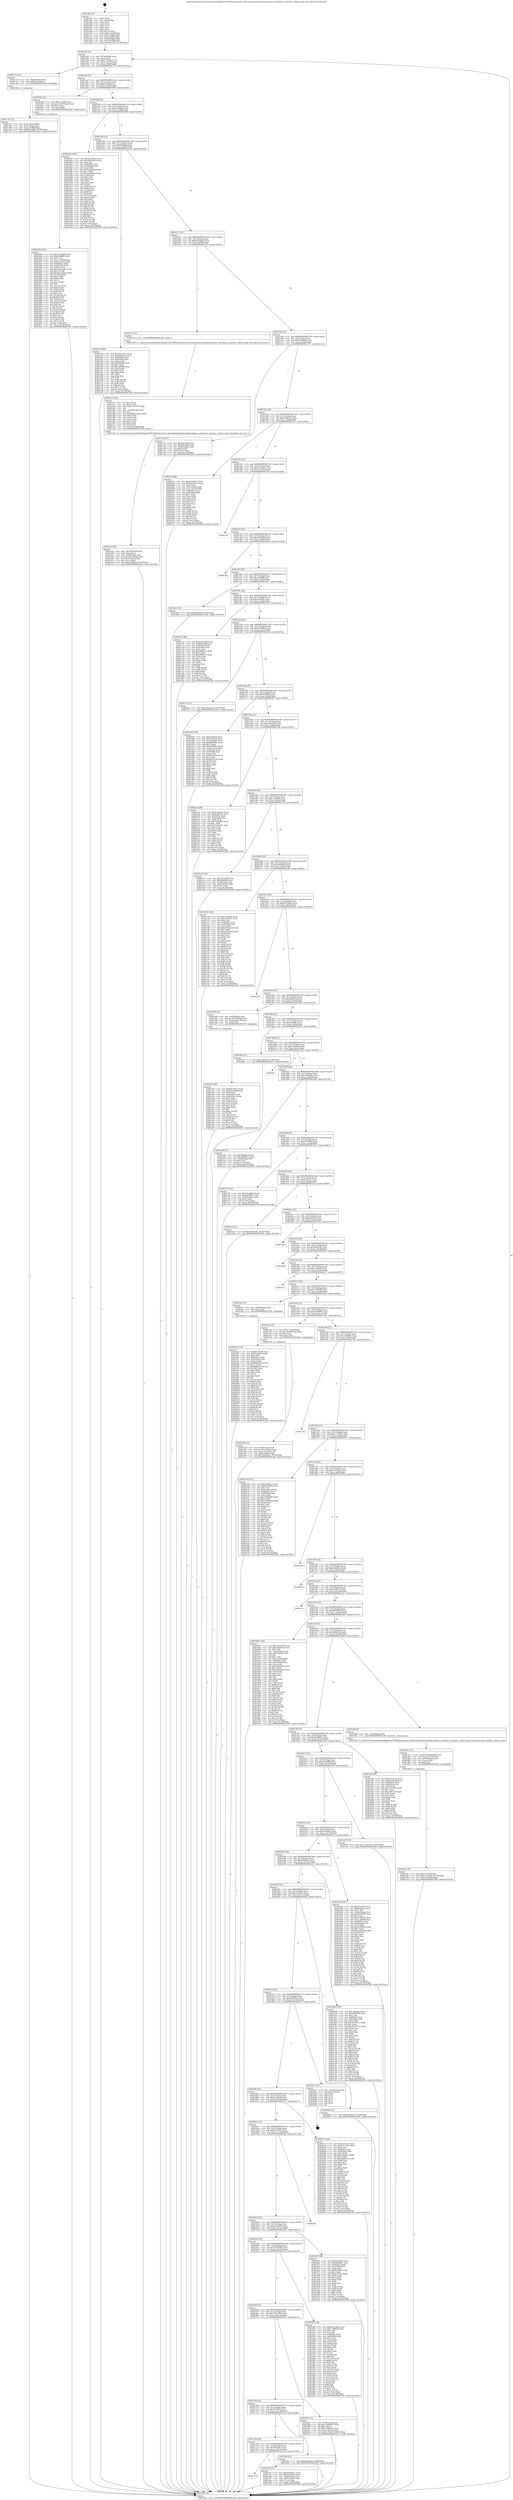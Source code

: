 digraph "0x401260" {
  label = "0x401260 (/mnt/c/Users/mathe/Desktop/tcc/POCII/binaries/extr_linuxtoolsperfutilscripting-engines..machine.h_machine__kernel_map_Final-ollvm.out::main(0))"
  labelloc = "t"
  node[shape=record]

  Entry [label="",width=0.3,height=0.3,shape=circle,fillcolor=black,style=filled]
  "0x40128f" [label="{
     0x40128f [23]\l
     | [instrs]\l
     &nbsp;&nbsp;0x40128f \<+3\>: mov -0x78(%rbp),%eax\l
     &nbsp;&nbsp;0x401292 \<+2\>: mov %eax,%ecx\l
     &nbsp;&nbsp;0x401294 \<+6\>: sub $0x831248a3,%ecx\l
     &nbsp;&nbsp;0x40129a \<+3\>: mov %eax,-0x7c(%rbp)\l
     &nbsp;&nbsp;0x40129d \<+3\>: mov %ecx,-0x80(%rbp)\l
     &nbsp;&nbsp;0x4012a0 \<+6\>: je 000000000040177a \<main+0x51a\>\l
  }"]
  "0x40177a" [label="{
     0x40177a [13]\l
     | [instrs]\l
     &nbsp;&nbsp;0x40177a \<+4\>: mov -0x48(%rbp),%rax\l
     &nbsp;&nbsp;0x40177e \<+4\>: mov 0x8(%rax),%rdi\l
     &nbsp;&nbsp;0x401782 \<+5\>: call 0000000000401060 \<atoi@plt\>\l
     | [calls]\l
     &nbsp;&nbsp;0x401060 \{1\} (unknown)\l
  }"]
  "0x4012a6" [label="{
     0x4012a6 [25]\l
     | [instrs]\l
     &nbsp;&nbsp;0x4012a6 \<+5\>: jmp 00000000004012ab \<main+0x4b\>\l
     &nbsp;&nbsp;0x4012ab \<+3\>: mov -0x7c(%rbp),%eax\l
     &nbsp;&nbsp;0x4012ae \<+5\>: sub $0x8e0acfdf,%eax\l
     &nbsp;&nbsp;0x4012b3 \<+6\>: mov %eax,-0x84(%rbp)\l
     &nbsp;&nbsp;0x4012b9 \<+6\>: je 000000000040180f \<main+0x5af\>\l
  }"]
  Exit [label="",width=0.3,height=0.3,shape=circle,fillcolor=black,style=filled,peripheries=2]
  "0x40180f" [label="{
     0x40180f [23]\l
     | [instrs]\l
     &nbsp;&nbsp;0x40180f \<+7\>: movl $0x1,-0x50(%rbp)\l
     &nbsp;&nbsp;0x401816 \<+4\>: movslq -0x50(%rbp),%rax\l
     &nbsp;&nbsp;0x40181a \<+4\>: shl $0x3,%rax\l
     &nbsp;&nbsp;0x40181e \<+3\>: mov %rax,%rdi\l
     &nbsp;&nbsp;0x401821 \<+5\>: call 0000000000401050 \<malloc@plt\>\l
     | [calls]\l
     &nbsp;&nbsp;0x401050 \{1\} (unknown)\l
  }"]
  "0x4012bf" [label="{
     0x4012bf [25]\l
     | [instrs]\l
     &nbsp;&nbsp;0x4012bf \<+5\>: jmp 00000000004012c4 \<main+0x64\>\l
     &nbsp;&nbsp;0x4012c4 \<+3\>: mov -0x7c(%rbp),%eax\l
     &nbsp;&nbsp;0x4012c7 \<+5\>: sub $0x8ea85bbf,%eax\l
     &nbsp;&nbsp;0x4012cc \<+6\>: mov %eax,-0x88(%rbp)\l
     &nbsp;&nbsp;0x4012d2 \<+6\>: je 00000000004018d5 \<main+0x675\>\l
  }"]
  "0x401fb2" [label="{
     0x401fb2 [152]\l
     | [instrs]\l
     &nbsp;&nbsp;0x401fb2 \<+5\>: mov $0xd053584b,%ecx\l
     &nbsp;&nbsp;0x401fb7 \<+5\>: mov $0x5a3a8fce,%edx\l
     &nbsp;&nbsp;0x401fbc \<+3\>: mov $0x1,%sil\l
     &nbsp;&nbsp;0x401fbf \<+8\>: mov 0x40505c,%r8d\l
     &nbsp;&nbsp;0x401fc7 \<+8\>: mov 0x405060,%r9d\l
     &nbsp;&nbsp;0x401fcf \<+3\>: mov %r8d,%r10d\l
     &nbsp;&nbsp;0x401fd2 \<+7\>: add $0xff8db476,%r10d\l
     &nbsp;&nbsp;0x401fd9 \<+4\>: sub $0x1,%r10d\l
     &nbsp;&nbsp;0x401fdd \<+7\>: sub $0xff8db476,%r10d\l
     &nbsp;&nbsp;0x401fe4 \<+4\>: imul %r10d,%r8d\l
     &nbsp;&nbsp;0x401fe8 \<+4\>: and $0x1,%r8d\l
     &nbsp;&nbsp;0x401fec \<+4\>: cmp $0x0,%r8d\l
     &nbsp;&nbsp;0x401ff0 \<+4\>: sete %r11b\l
     &nbsp;&nbsp;0x401ff4 \<+4\>: cmp $0xa,%r9d\l
     &nbsp;&nbsp;0x401ff8 \<+3\>: setl %bl\l
     &nbsp;&nbsp;0x401ffb \<+3\>: mov %r11b,%r14b\l
     &nbsp;&nbsp;0x401ffe \<+4\>: xor $0xff,%r14b\l
     &nbsp;&nbsp;0x402002 \<+3\>: mov %bl,%r15b\l
     &nbsp;&nbsp;0x402005 \<+4\>: xor $0xff,%r15b\l
     &nbsp;&nbsp;0x402009 \<+4\>: xor $0x0,%sil\l
     &nbsp;&nbsp;0x40200d \<+3\>: mov %r14b,%r12b\l
     &nbsp;&nbsp;0x402010 \<+4\>: and $0x0,%r12b\l
     &nbsp;&nbsp;0x402014 \<+3\>: and %sil,%r11b\l
     &nbsp;&nbsp;0x402017 \<+3\>: mov %r15b,%r13b\l
     &nbsp;&nbsp;0x40201a \<+4\>: and $0x0,%r13b\l
     &nbsp;&nbsp;0x40201e \<+3\>: and %sil,%bl\l
     &nbsp;&nbsp;0x402021 \<+3\>: or %r11b,%r12b\l
     &nbsp;&nbsp;0x402024 \<+3\>: or %bl,%r13b\l
     &nbsp;&nbsp;0x402027 \<+3\>: xor %r13b,%r12b\l
     &nbsp;&nbsp;0x40202a \<+3\>: or %r15b,%r14b\l
     &nbsp;&nbsp;0x40202d \<+4\>: xor $0xff,%r14b\l
     &nbsp;&nbsp;0x402031 \<+4\>: or $0x0,%sil\l
     &nbsp;&nbsp;0x402035 \<+3\>: and %sil,%r14b\l
     &nbsp;&nbsp;0x402038 \<+3\>: or %r14b,%r12b\l
     &nbsp;&nbsp;0x40203b \<+4\>: test $0x1,%r12b\l
     &nbsp;&nbsp;0x40203f \<+3\>: cmovne %edx,%ecx\l
     &nbsp;&nbsp;0x402042 \<+3\>: mov %ecx,-0x78(%rbp)\l
     &nbsp;&nbsp;0x402045 \<+5\>: jmp 0000000000402346 \<main+0x10e6\>\l
  }"]
  "0x4018d5" [label="{
     0x4018d5 [144]\l
     | [instrs]\l
     &nbsp;&nbsp;0x4018d5 \<+5\>: mov $0x237d7923,%eax\l
     &nbsp;&nbsp;0x4018da \<+5\>: mov $0x30875919,%ecx\l
     &nbsp;&nbsp;0x4018df \<+2\>: mov $0x1,%dl\l
     &nbsp;&nbsp;0x4018e1 \<+7\>: mov 0x40505c,%esi\l
     &nbsp;&nbsp;0x4018e8 \<+7\>: mov 0x405060,%edi\l
     &nbsp;&nbsp;0x4018ef \<+3\>: mov %esi,%r8d\l
     &nbsp;&nbsp;0x4018f2 \<+7\>: add $0x5e44b44b,%r8d\l
     &nbsp;&nbsp;0x4018f9 \<+4\>: sub $0x1,%r8d\l
     &nbsp;&nbsp;0x4018fd \<+7\>: sub $0x5e44b44b,%r8d\l
     &nbsp;&nbsp;0x401904 \<+4\>: imul %r8d,%esi\l
     &nbsp;&nbsp;0x401908 \<+3\>: and $0x1,%esi\l
     &nbsp;&nbsp;0x40190b \<+3\>: cmp $0x0,%esi\l
     &nbsp;&nbsp;0x40190e \<+4\>: sete %r9b\l
     &nbsp;&nbsp;0x401912 \<+3\>: cmp $0xa,%edi\l
     &nbsp;&nbsp;0x401915 \<+4\>: setl %r10b\l
     &nbsp;&nbsp;0x401919 \<+3\>: mov %r9b,%r11b\l
     &nbsp;&nbsp;0x40191c \<+4\>: xor $0xff,%r11b\l
     &nbsp;&nbsp;0x401920 \<+3\>: mov %r10b,%bl\l
     &nbsp;&nbsp;0x401923 \<+3\>: xor $0xff,%bl\l
     &nbsp;&nbsp;0x401926 \<+3\>: xor $0x0,%dl\l
     &nbsp;&nbsp;0x401929 \<+3\>: mov %r11b,%r14b\l
     &nbsp;&nbsp;0x40192c \<+4\>: and $0x0,%r14b\l
     &nbsp;&nbsp;0x401930 \<+3\>: and %dl,%r9b\l
     &nbsp;&nbsp;0x401933 \<+3\>: mov %bl,%r15b\l
     &nbsp;&nbsp;0x401936 \<+4\>: and $0x0,%r15b\l
     &nbsp;&nbsp;0x40193a \<+3\>: and %dl,%r10b\l
     &nbsp;&nbsp;0x40193d \<+3\>: or %r9b,%r14b\l
     &nbsp;&nbsp;0x401940 \<+3\>: or %r10b,%r15b\l
     &nbsp;&nbsp;0x401943 \<+3\>: xor %r15b,%r14b\l
     &nbsp;&nbsp;0x401946 \<+3\>: or %bl,%r11b\l
     &nbsp;&nbsp;0x401949 \<+4\>: xor $0xff,%r11b\l
     &nbsp;&nbsp;0x40194d \<+3\>: or $0x0,%dl\l
     &nbsp;&nbsp;0x401950 \<+3\>: and %dl,%r11b\l
     &nbsp;&nbsp;0x401953 \<+3\>: or %r11b,%r14b\l
     &nbsp;&nbsp;0x401956 \<+4\>: test $0x1,%r14b\l
     &nbsp;&nbsp;0x40195a \<+3\>: cmovne %ecx,%eax\l
     &nbsp;&nbsp;0x40195d \<+3\>: mov %eax,-0x78(%rbp)\l
     &nbsp;&nbsp;0x401960 \<+5\>: jmp 0000000000402346 \<main+0x10e6\>\l
  }"]
  "0x4012d8" [label="{
     0x4012d8 [25]\l
     | [instrs]\l
     &nbsp;&nbsp;0x4012d8 \<+5\>: jmp 00000000004012dd \<main+0x7d\>\l
     &nbsp;&nbsp;0x4012dd \<+3\>: mov -0x7c(%rbp),%eax\l
     &nbsp;&nbsp;0x4012e0 \<+5\>: sub $0x90aff4db,%eax\l
     &nbsp;&nbsp;0x4012e5 \<+6\>: mov %eax,-0x8c(%rbp)\l
     &nbsp;&nbsp;0x4012eb \<+6\>: je 0000000000401e30 \<main+0xbd0\>\l
  }"]
  "0x401e9c" [label="{
     0x401e9c [89]\l
     | [instrs]\l
     &nbsp;&nbsp;0x401e9c \<+5\>: mov $0x69c703e1,%edx\l
     &nbsp;&nbsp;0x401ea1 \<+5\>: mov $0x42d23d08,%esi\l
     &nbsp;&nbsp;0x401ea6 \<+3\>: xor %r8d,%r8d\l
     &nbsp;&nbsp;0x401ea9 \<+8\>: mov 0x40505c,%r9d\l
     &nbsp;&nbsp;0x401eb1 \<+8\>: mov 0x405060,%r10d\l
     &nbsp;&nbsp;0x401eb9 \<+4\>: sub $0x1,%r8d\l
     &nbsp;&nbsp;0x401ebd \<+3\>: mov %r9d,%r11d\l
     &nbsp;&nbsp;0x401ec0 \<+3\>: add %r8d,%r11d\l
     &nbsp;&nbsp;0x401ec3 \<+4\>: imul %r11d,%r9d\l
     &nbsp;&nbsp;0x401ec7 \<+4\>: and $0x1,%r9d\l
     &nbsp;&nbsp;0x401ecb \<+4\>: cmp $0x0,%r9d\l
     &nbsp;&nbsp;0x401ecf \<+3\>: sete %bl\l
     &nbsp;&nbsp;0x401ed2 \<+4\>: cmp $0xa,%r10d\l
     &nbsp;&nbsp;0x401ed6 \<+4\>: setl %r14b\l
     &nbsp;&nbsp;0x401eda \<+3\>: mov %bl,%r15b\l
     &nbsp;&nbsp;0x401edd \<+3\>: and %r14b,%r15b\l
     &nbsp;&nbsp;0x401ee0 \<+3\>: xor %r14b,%bl\l
     &nbsp;&nbsp;0x401ee3 \<+3\>: or %bl,%r15b\l
     &nbsp;&nbsp;0x401ee6 \<+4\>: test $0x1,%r15b\l
     &nbsp;&nbsp;0x401eea \<+3\>: cmovne %esi,%edx\l
     &nbsp;&nbsp;0x401eed \<+3\>: mov %edx,-0x78(%rbp)\l
     &nbsp;&nbsp;0x401ef0 \<+5\>: jmp 0000000000402346 \<main+0x10e6\>\l
  }"]
  "0x401e30" [label="{
     0x401e30 [88]\l
     | [instrs]\l
     &nbsp;&nbsp;0x401e30 \<+5\>: mov $0x69c703e1,%eax\l
     &nbsp;&nbsp;0x401e35 \<+5\>: mov $0xd5f8aa14,%ecx\l
     &nbsp;&nbsp;0x401e3a \<+7\>: mov 0x40505c,%edx\l
     &nbsp;&nbsp;0x401e41 \<+7\>: mov 0x405060,%esi\l
     &nbsp;&nbsp;0x401e48 \<+2\>: mov %edx,%edi\l
     &nbsp;&nbsp;0x401e4a \<+6\>: add $0x1d084ff,%edi\l
     &nbsp;&nbsp;0x401e50 \<+3\>: sub $0x1,%edi\l
     &nbsp;&nbsp;0x401e53 \<+6\>: sub $0x1d084ff,%edi\l
     &nbsp;&nbsp;0x401e59 \<+3\>: imul %edi,%edx\l
     &nbsp;&nbsp;0x401e5c \<+3\>: and $0x1,%edx\l
     &nbsp;&nbsp;0x401e5f \<+3\>: cmp $0x0,%edx\l
     &nbsp;&nbsp;0x401e62 \<+4\>: sete %r8b\l
     &nbsp;&nbsp;0x401e66 \<+3\>: cmp $0xa,%esi\l
     &nbsp;&nbsp;0x401e69 \<+4\>: setl %r9b\l
     &nbsp;&nbsp;0x401e6d \<+3\>: mov %r8b,%r10b\l
     &nbsp;&nbsp;0x401e70 \<+3\>: and %r9b,%r10b\l
     &nbsp;&nbsp;0x401e73 \<+3\>: xor %r9b,%r8b\l
     &nbsp;&nbsp;0x401e76 \<+3\>: or %r8b,%r10b\l
     &nbsp;&nbsp;0x401e79 \<+4\>: test $0x1,%r10b\l
     &nbsp;&nbsp;0x401e7d \<+3\>: cmovne %ecx,%eax\l
     &nbsp;&nbsp;0x401e80 \<+3\>: mov %eax,-0x78(%rbp)\l
     &nbsp;&nbsp;0x401e83 \<+5\>: jmp 0000000000402346 \<main+0x10e6\>\l
  }"]
  "0x4012f1" [label="{
     0x4012f1 [25]\l
     | [instrs]\l
     &nbsp;&nbsp;0x4012f1 \<+5\>: jmp 00000000004012f6 \<main+0x96\>\l
     &nbsp;&nbsp;0x4012f6 \<+3\>: mov -0x7c(%rbp),%eax\l
     &nbsp;&nbsp;0x4012f9 \<+5\>: sub $0x9525a6d4,%eax\l
     &nbsp;&nbsp;0x4012fe \<+6\>: mov %eax,-0x90(%rbp)\l
     &nbsp;&nbsp;0x401304 \<+6\>: je 0000000000401a75 \<main+0x815\>\l
  }"]
  "0x401dfc" [label="{
     0x401dfc [25]\l
     | [instrs]\l
     &nbsp;&nbsp;0x401dfc \<+7\>: movl $0x0,-0x74(%rbp)\l
     &nbsp;&nbsp;0x401e03 \<+7\>: movl $0xc1169cf3,-0x78(%rbp)\l
     &nbsp;&nbsp;0x401e0a \<+6\>: mov %eax,-0x148(%rbp)\l
     &nbsp;&nbsp;0x401e10 \<+5\>: jmp 0000000000402346 \<main+0x10e6\>\l
  }"]
  "0x401a75" [label="{
     0x401a75 [5]\l
     | [instrs]\l
     &nbsp;&nbsp;0x401a75 \<+5\>: call 0000000000401160 \<next_i\>\l
     | [calls]\l
     &nbsp;&nbsp;0x401160 \{1\} (/mnt/c/Users/mathe/Desktop/tcc/POCII/binaries/extr_linuxtoolsperfutilscripting-engines..machine.h_machine__kernel_map_Final-ollvm.out::next_i)\l
  }"]
  "0x40130a" [label="{
     0x40130a [25]\l
     | [instrs]\l
     &nbsp;&nbsp;0x40130a \<+5\>: jmp 000000000040130f \<main+0xaf\>\l
     &nbsp;&nbsp;0x40130f \<+3\>: mov -0x7c(%rbp),%eax\l
     &nbsp;&nbsp;0x401312 \<+5\>: sub $0x967c6644,%eax\l
     &nbsp;&nbsp;0x401317 \<+6\>: mov %eax,-0x94(%rbp)\l
     &nbsp;&nbsp;0x40131d \<+6\>: je 000000000040179c \<main+0x53c\>\l
  }"]
  "0x401de1" [label="{
     0x401de1 [27]\l
     | [instrs]\l
     &nbsp;&nbsp;0x401de1 \<+10\>: movabs $0x4030b6,%rdi\l
     &nbsp;&nbsp;0x401deb \<+4\>: mov %rax,-0x70(%rbp)\l
     &nbsp;&nbsp;0x401def \<+4\>: mov -0x70(%rbp),%rax\l
     &nbsp;&nbsp;0x401df3 \<+2\>: mov (%rax),%esi\l
     &nbsp;&nbsp;0x401df5 \<+2\>: mov $0x0,%al\l
     &nbsp;&nbsp;0x401df7 \<+5\>: call 0000000000401040 \<printf@plt\>\l
     | [calls]\l
     &nbsp;&nbsp;0x401040 \{1\} (unknown)\l
  }"]
  "0x40179c" [label="{
     0x40179c [27]\l
     | [instrs]\l
     &nbsp;&nbsp;0x40179c \<+5\>: mov $0xff4ae168,%eax\l
     &nbsp;&nbsp;0x4017a1 \<+5\>: mov $0xb56adf60,%ecx\l
     &nbsp;&nbsp;0x4017a6 \<+3\>: mov -0x34(%rbp),%edx\l
     &nbsp;&nbsp;0x4017a9 \<+3\>: cmp $0x0,%edx\l
     &nbsp;&nbsp;0x4017ac \<+3\>: cmove %ecx,%eax\l
     &nbsp;&nbsp;0x4017af \<+3\>: mov %eax,-0x78(%rbp)\l
     &nbsp;&nbsp;0x4017b2 \<+5\>: jmp 0000000000402346 \<main+0x10e6\>\l
  }"]
  "0x401323" [label="{
     0x401323 [25]\l
     | [instrs]\l
     &nbsp;&nbsp;0x401323 \<+5\>: jmp 0000000000401328 \<main+0xc8\>\l
     &nbsp;&nbsp;0x401328 \<+3\>: mov -0x7c(%rbp),%eax\l
     &nbsp;&nbsp;0x40132b \<+5\>: sub $0x9c36bc7e,%eax\l
     &nbsp;&nbsp;0x401330 \<+6\>: mov %eax,-0x98(%rbp)\l
     &nbsp;&nbsp;0x401336 \<+6\>: je 00000000004021fe \<main+0xf9e\>\l
  }"]
  "0x401aae" [label="{
     0x401aae [36]\l
     | [instrs]\l
     &nbsp;&nbsp;0x401aae \<+6\>: mov -0x144(%rbp),%ecx\l
     &nbsp;&nbsp;0x401ab4 \<+3\>: imul %eax,%ecx\l
     &nbsp;&nbsp;0x401ab7 \<+4\>: mov -0x58(%rbp),%r8\l
     &nbsp;&nbsp;0x401abb \<+4\>: movslq -0x5c(%rbp),%r9\l
     &nbsp;&nbsp;0x401abf \<+4\>: mov (%r8,%r9,8),%r8\l
     &nbsp;&nbsp;0x401ac3 \<+3\>: mov %ecx,(%r8)\l
     &nbsp;&nbsp;0x401ac6 \<+7\>: movl $0x3e59f44c,-0x78(%rbp)\l
     &nbsp;&nbsp;0x401acd \<+5\>: jmp 0000000000402346 \<main+0x10e6\>\l
  }"]
  "0x4021fe" [label="{
     0x4021fe [89]\l
     | [instrs]\l
     &nbsp;&nbsp;0x4021fe \<+5\>: mov $0x9c54eb22,%eax\l
     &nbsp;&nbsp;0x402203 \<+5\>: mov $0x5bd297e2,%ecx\l
     &nbsp;&nbsp;0x402208 \<+2\>: xor %edx,%edx\l
     &nbsp;&nbsp;0x40220a \<+3\>: mov -0x3c(%rbp),%esi\l
     &nbsp;&nbsp;0x40220d \<+3\>: mov %esi,-0x2c(%rbp)\l
     &nbsp;&nbsp;0x402210 \<+7\>: mov 0x40505c,%esi\l
     &nbsp;&nbsp;0x402217 \<+7\>: mov 0x405060,%edi\l
     &nbsp;&nbsp;0x40221e \<+3\>: sub $0x1,%edx\l
     &nbsp;&nbsp;0x402221 \<+3\>: mov %esi,%r8d\l
     &nbsp;&nbsp;0x402224 \<+3\>: add %edx,%r8d\l
     &nbsp;&nbsp;0x402227 \<+4\>: imul %r8d,%esi\l
     &nbsp;&nbsp;0x40222b \<+3\>: and $0x1,%esi\l
     &nbsp;&nbsp;0x40222e \<+3\>: cmp $0x0,%esi\l
     &nbsp;&nbsp;0x402231 \<+4\>: sete %r9b\l
     &nbsp;&nbsp;0x402235 \<+3\>: cmp $0xa,%edi\l
     &nbsp;&nbsp;0x402238 \<+4\>: setl %r10b\l
     &nbsp;&nbsp;0x40223c \<+3\>: mov %r9b,%r11b\l
     &nbsp;&nbsp;0x40223f \<+3\>: and %r10b,%r11b\l
     &nbsp;&nbsp;0x402242 \<+3\>: xor %r10b,%r9b\l
     &nbsp;&nbsp;0x402245 \<+3\>: or %r9b,%r11b\l
     &nbsp;&nbsp;0x402248 \<+4\>: test $0x1,%r11b\l
     &nbsp;&nbsp;0x40224c \<+3\>: cmovne %ecx,%eax\l
     &nbsp;&nbsp;0x40224f \<+3\>: mov %eax,-0x78(%rbp)\l
     &nbsp;&nbsp;0x402252 \<+5\>: jmp 0000000000402346 \<main+0x10e6\>\l
  }"]
  "0x40133c" [label="{
     0x40133c [25]\l
     | [instrs]\l
     &nbsp;&nbsp;0x40133c \<+5\>: jmp 0000000000401341 \<main+0xe1\>\l
     &nbsp;&nbsp;0x401341 \<+3\>: mov -0x7c(%rbp),%eax\l
     &nbsp;&nbsp;0x401344 \<+5\>: sub $0x9c54eb22,%eax\l
     &nbsp;&nbsp;0x401349 \<+6\>: mov %eax,-0x9c(%rbp)\l
     &nbsp;&nbsp;0x40134f \<+6\>: je 000000000040233f \<main+0x10df\>\l
  }"]
  "0x401a7a" [label="{
     0x401a7a [52]\l
     | [instrs]\l
     &nbsp;&nbsp;0x401a7a \<+2\>: xor %ecx,%ecx\l
     &nbsp;&nbsp;0x401a7c \<+5\>: mov $0x2,%edx\l
     &nbsp;&nbsp;0x401a81 \<+6\>: mov %edx,-0x140(%rbp)\l
     &nbsp;&nbsp;0x401a87 \<+1\>: cltd\l
     &nbsp;&nbsp;0x401a88 \<+6\>: mov -0x140(%rbp),%esi\l
     &nbsp;&nbsp;0x401a8e \<+2\>: idiv %esi\l
     &nbsp;&nbsp;0x401a90 \<+6\>: imul $0xfffffffe,%edx,%edx\l
     &nbsp;&nbsp;0x401a96 \<+2\>: mov %ecx,%edi\l
     &nbsp;&nbsp;0x401a98 \<+2\>: sub %edx,%edi\l
     &nbsp;&nbsp;0x401a9a \<+2\>: mov %ecx,%edx\l
     &nbsp;&nbsp;0x401a9c \<+3\>: sub $0x1,%edx\l
     &nbsp;&nbsp;0x401a9f \<+2\>: add %edx,%edi\l
     &nbsp;&nbsp;0x401aa1 \<+2\>: sub %edi,%ecx\l
     &nbsp;&nbsp;0x401aa3 \<+6\>: mov %ecx,-0x144(%rbp)\l
     &nbsp;&nbsp;0x401aa9 \<+5\>: call 0000000000401160 \<next_i\>\l
     | [calls]\l
     &nbsp;&nbsp;0x401160 \{1\} (/mnt/c/Users/mathe/Desktop/tcc/POCII/binaries/extr_linuxtoolsperfutilscripting-engines..machine.h_machine__kernel_map_Final-ollvm.out::next_i)\l
  }"]
  "0x40233f" [label="{
     0x40233f\l
  }", style=dashed]
  "0x401355" [label="{
     0x401355 [25]\l
     | [instrs]\l
     &nbsp;&nbsp;0x401355 \<+5\>: jmp 000000000040135a \<main+0xfa\>\l
     &nbsp;&nbsp;0x40135a \<+3\>: mov -0x7c(%rbp),%eax\l
     &nbsp;&nbsp;0x40135d \<+5\>: sub $0xa55a25cf,%eax\l
     &nbsp;&nbsp;0x401362 \<+6\>: mov %eax,-0xa0(%rbp)\l
     &nbsp;&nbsp;0x401368 \<+6\>: je 00000000004022a6 \<main+0x1046\>\l
  }"]
  "0x40173d" [label="{
     0x40173d\l
  }", style=dashed]
  "0x4022a6" [label="{
     0x4022a6\l
  }", style=dashed]
  "0x40136e" [label="{
     0x40136e [25]\l
     | [instrs]\l
     &nbsp;&nbsp;0x40136e \<+5\>: jmp 0000000000401373 \<main+0x113\>\l
     &nbsp;&nbsp;0x401373 \<+3\>: mov -0x7c(%rbp),%eax\l
     &nbsp;&nbsp;0x401376 \<+5\>: sub $0xac4ab3ff,%eax\l
     &nbsp;&nbsp;0x40137b \<+6\>: mov %eax,-0xa4(%rbp)\l
     &nbsp;&nbsp;0x401381 \<+6\>: je 0000000000401dcc \<main+0xb6c\>\l
  }"]
  "0x401a5a" [label="{
     0x401a5a [27]\l
     | [instrs]\l
     &nbsp;&nbsp;0x401a5a \<+5\>: mov $0x50586da7,%eax\l
     &nbsp;&nbsp;0x401a5f \<+5\>: mov $0x9525a6d4,%ecx\l
     &nbsp;&nbsp;0x401a64 \<+3\>: mov -0x64(%rbp),%edx\l
     &nbsp;&nbsp;0x401a67 \<+3\>: cmp -0x60(%rbp),%edx\l
     &nbsp;&nbsp;0x401a6a \<+3\>: cmovl %ecx,%eax\l
     &nbsp;&nbsp;0x401a6d \<+3\>: mov %eax,-0x78(%rbp)\l
     &nbsp;&nbsp;0x401a70 \<+5\>: jmp 0000000000402346 \<main+0x10e6\>\l
  }"]
  "0x401dcc" [label="{
     0x401dcc [12]\l
     | [instrs]\l
     &nbsp;&nbsp;0x401dcc \<+7\>: movl $0x8ea85bbf,-0x78(%rbp)\l
     &nbsp;&nbsp;0x401dd3 \<+5\>: jmp 0000000000402346 \<main+0x10e6\>\l
  }"]
  "0x401387" [label="{
     0x401387 [25]\l
     | [instrs]\l
     &nbsp;&nbsp;0x401387 \<+5\>: jmp 000000000040138c \<main+0x12c\>\l
     &nbsp;&nbsp;0x40138c \<+3\>: mov -0x7c(%rbp),%eax\l
     &nbsp;&nbsp;0x40138f \<+5\>: sub $0xb56adf60,%eax\l
     &nbsp;&nbsp;0x401394 \<+6\>: mov %eax,-0xa8(%rbp)\l
     &nbsp;&nbsp;0x40139a \<+6\>: je 00000000004017b7 \<main+0x557\>\l
  }"]
  "0x401724" [label="{
     0x401724 [25]\l
     | [instrs]\l
     &nbsp;&nbsp;0x401724 \<+5\>: jmp 0000000000401729 \<main+0x4c9\>\l
     &nbsp;&nbsp;0x401729 \<+3\>: mov -0x7c(%rbp),%eax\l
     &nbsp;&nbsp;0x40172c \<+5\>: sub $0x7fb85d41,%eax\l
     &nbsp;&nbsp;0x401731 \<+6\>: mov %eax,-0x13c(%rbp)\l
     &nbsp;&nbsp;0x401737 \<+6\>: je 0000000000401a5a \<main+0x7fa\>\l
  }"]
  "0x4017b7" [label="{
     0x4017b7 [88]\l
     | [instrs]\l
     &nbsp;&nbsp;0x4017b7 \<+5\>: mov $0xece9ad09,%eax\l
     &nbsp;&nbsp;0x4017bc \<+5\>: mov $0x8e0acfdf,%ecx\l
     &nbsp;&nbsp;0x4017c1 \<+7\>: mov 0x40505c,%edx\l
     &nbsp;&nbsp;0x4017c8 \<+7\>: mov 0x405060,%esi\l
     &nbsp;&nbsp;0x4017cf \<+2\>: mov %edx,%edi\l
     &nbsp;&nbsp;0x4017d1 \<+6\>: add $0xcf04b51c,%edi\l
     &nbsp;&nbsp;0x4017d7 \<+3\>: sub $0x1,%edi\l
     &nbsp;&nbsp;0x4017da \<+6\>: sub $0xcf04b51c,%edi\l
     &nbsp;&nbsp;0x4017e0 \<+3\>: imul %edi,%edx\l
     &nbsp;&nbsp;0x4017e3 \<+3\>: and $0x1,%edx\l
     &nbsp;&nbsp;0x4017e6 \<+3\>: cmp $0x0,%edx\l
     &nbsp;&nbsp;0x4017e9 \<+4\>: sete %r8b\l
     &nbsp;&nbsp;0x4017ed \<+3\>: cmp $0xa,%esi\l
     &nbsp;&nbsp;0x4017f0 \<+4\>: setl %r9b\l
     &nbsp;&nbsp;0x4017f4 \<+3\>: mov %r8b,%r10b\l
     &nbsp;&nbsp;0x4017f7 \<+3\>: and %r9b,%r10b\l
     &nbsp;&nbsp;0x4017fa \<+3\>: xor %r9b,%r8b\l
     &nbsp;&nbsp;0x4017fd \<+3\>: or %r8b,%r10b\l
     &nbsp;&nbsp;0x401800 \<+4\>: test $0x1,%r10b\l
     &nbsp;&nbsp;0x401804 \<+3\>: cmovne %ecx,%eax\l
     &nbsp;&nbsp;0x401807 \<+3\>: mov %eax,-0x78(%rbp)\l
     &nbsp;&nbsp;0x40180a \<+5\>: jmp 0000000000402346 \<main+0x10e6\>\l
  }"]
  "0x4013a0" [label="{
     0x4013a0 [25]\l
     | [instrs]\l
     &nbsp;&nbsp;0x4013a0 \<+5\>: jmp 00000000004013a5 \<main+0x145\>\l
     &nbsp;&nbsp;0x4013a5 \<+3\>: mov -0x7c(%rbp),%eax\l
     &nbsp;&nbsp;0x4013a8 \<+5\>: sub $0xb87d08e5,%eax\l
     &nbsp;&nbsp;0x4013ad \<+6\>: mov %eax,-0xac(%rbp)\l
     &nbsp;&nbsp;0x4013b3 \<+6\>: je 000000000040219a \<main+0xf3a\>\l
  }"]
  "0x401cfb" [label="{
     0x401cfb [12]\l
     | [instrs]\l
     &nbsp;&nbsp;0x401cfb \<+7\>: movl $0x6dc6ad20,-0x78(%rbp)\l
     &nbsp;&nbsp;0x401d02 \<+5\>: jmp 0000000000402346 \<main+0x10e6\>\l
  }"]
  "0x40219a" [label="{
     0x40219a [12]\l
     | [instrs]\l
     &nbsp;&nbsp;0x40219a \<+7\>: movl $0xc06aae04,-0x78(%rbp)\l
     &nbsp;&nbsp;0x4021a1 \<+5\>: jmp 0000000000402346 \<main+0x10e6\>\l
  }"]
  "0x4013b9" [label="{
     0x4013b9 [25]\l
     | [instrs]\l
     &nbsp;&nbsp;0x4013b9 \<+5\>: jmp 00000000004013be \<main+0x15e\>\l
     &nbsp;&nbsp;0x4013be \<+3\>: mov -0x7c(%rbp),%eax\l
     &nbsp;&nbsp;0x4013c1 \<+5\>: sub $0xbdcf686c,%eax\l
     &nbsp;&nbsp;0x4013c6 \<+6\>: mov %eax,-0xb0(%rbp)\l
     &nbsp;&nbsp;0x4013cc \<+6\>: je 0000000000401d5f \<main+0xaff\>\l
  }"]
  "0x40170b" [label="{
     0x40170b [25]\l
     | [instrs]\l
     &nbsp;&nbsp;0x40170b \<+5\>: jmp 0000000000401710 \<main+0x4b0\>\l
     &nbsp;&nbsp;0x401710 \<+3\>: mov -0x7c(%rbp),%eax\l
     &nbsp;&nbsp;0x401713 \<+5\>: sub $0x79cfc8f7,%eax\l
     &nbsp;&nbsp;0x401718 \<+6\>: mov %eax,-0x138(%rbp)\l
     &nbsp;&nbsp;0x40171e \<+6\>: je 0000000000401cfb \<main+0xa9b\>\l
  }"]
  "0x401d5f" [label="{
     0x401d5f [109]\l
     | [instrs]\l
     &nbsp;&nbsp;0x401d5f \<+5\>: mov $0xfea654c8,%eax\l
     &nbsp;&nbsp;0x401d64 \<+5\>: mov $0xac4ab3ff,%ecx\l
     &nbsp;&nbsp;0x401d69 \<+3\>: mov -0x5c(%rbp),%edx\l
     &nbsp;&nbsp;0x401d6c \<+6\>: sub $0xd4816f4c,%edx\l
     &nbsp;&nbsp;0x401d72 \<+3\>: add $0x1,%edx\l
     &nbsp;&nbsp;0x401d75 \<+6\>: add $0xd4816f4c,%edx\l
     &nbsp;&nbsp;0x401d7b \<+3\>: mov %edx,-0x5c(%rbp)\l
     &nbsp;&nbsp;0x401d7e \<+7\>: mov 0x40505c,%edx\l
     &nbsp;&nbsp;0x401d85 \<+7\>: mov 0x405060,%esi\l
     &nbsp;&nbsp;0x401d8c \<+2\>: mov %edx,%edi\l
     &nbsp;&nbsp;0x401d8e \<+6\>: sub $0x86203c6d,%edi\l
     &nbsp;&nbsp;0x401d94 \<+3\>: sub $0x1,%edi\l
     &nbsp;&nbsp;0x401d97 \<+6\>: add $0x86203c6d,%edi\l
     &nbsp;&nbsp;0x401d9d \<+3\>: imul %edi,%edx\l
     &nbsp;&nbsp;0x401da0 \<+3\>: and $0x1,%edx\l
     &nbsp;&nbsp;0x401da3 \<+3\>: cmp $0x0,%edx\l
     &nbsp;&nbsp;0x401da6 \<+4\>: sete %r8b\l
     &nbsp;&nbsp;0x401daa \<+3\>: cmp $0xa,%esi\l
     &nbsp;&nbsp;0x401dad \<+4\>: setl %r9b\l
     &nbsp;&nbsp;0x401db1 \<+3\>: mov %r8b,%r10b\l
     &nbsp;&nbsp;0x401db4 \<+3\>: and %r9b,%r10b\l
     &nbsp;&nbsp;0x401db7 \<+3\>: xor %r9b,%r8b\l
     &nbsp;&nbsp;0x401dba \<+3\>: or %r8b,%r10b\l
     &nbsp;&nbsp;0x401dbd \<+4\>: test $0x1,%r10b\l
     &nbsp;&nbsp;0x401dc1 \<+3\>: cmovne %ecx,%eax\l
     &nbsp;&nbsp;0x401dc4 \<+3\>: mov %eax,-0x78(%rbp)\l
     &nbsp;&nbsp;0x401dc7 \<+5\>: jmp 0000000000402346 \<main+0x10e6\>\l
  }"]
  "0x4013d2" [label="{
     0x4013d2 [25]\l
     | [instrs]\l
     &nbsp;&nbsp;0x4013d2 \<+5\>: jmp 00000000004013d7 \<main+0x177\>\l
     &nbsp;&nbsp;0x4013d7 \<+3\>: mov -0x7c(%rbp),%eax\l
     &nbsp;&nbsp;0x4013da \<+5\>: sub $0xc06aae04,%eax\l
     &nbsp;&nbsp;0x4013df \<+6\>: mov %eax,-0xb4(%rbp)\l
     &nbsp;&nbsp;0x4013e5 \<+6\>: je 00000000004021a6 \<main+0xf46\>\l
  }"]
  "0x401f01" [label="{
     0x401f01 [31]\l
     | [instrs]\l
     &nbsp;&nbsp;0x401f01 \<+3\>: mov -0x74(%rbp),%eax\l
     &nbsp;&nbsp;0x401f04 \<+5\>: add $0x72db6dd7,%eax\l
     &nbsp;&nbsp;0x401f09 \<+3\>: add $0x1,%eax\l
     &nbsp;&nbsp;0x401f0c \<+5\>: sub $0x72db6dd7,%eax\l
     &nbsp;&nbsp;0x401f11 \<+3\>: mov %eax,-0x74(%rbp)\l
     &nbsp;&nbsp;0x401f14 \<+7\>: movl $0xc1169cf3,-0x78(%rbp)\l
     &nbsp;&nbsp;0x401f1b \<+5\>: jmp 0000000000402346 \<main+0x10e6\>\l
  }"]
  "0x4021a6" [label="{
     0x4021a6 [88]\l
     | [instrs]\l
     &nbsp;&nbsp;0x4021a6 \<+5\>: mov $0x9c54eb22,%eax\l
     &nbsp;&nbsp;0x4021ab \<+5\>: mov $0x9c36bc7e,%ecx\l
     &nbsp;&nbsp;0x4021b0 \<+7\>: mov 0x40505c,%edx\l
     &nbsp;&nbsp;0x4021b7 \<+7\>: mov 0x405060,%esi\l
     &nbsp;&nbsp;0x4021be \<+2\>: mov %edx,%edi\l
     &nbsp;&nbsp;0x4021c0 \<+6\>: sub $0x7529a365,%edi\l
     &nbsp;&nbsp;0x4021c6 \<+3\>: sub $0x1,%edi\l
     &nbsp;&nbsp;0x4021c9 \<+6\>: add $0x7529a365,%edi\l
     &nbsp;&nbsp;0x4021cf \<+3\>: imul %edi,%edx\l
     &nbsp;&nbsp;0x4021d2 \<+3\>: and $0x1,%edx\l
     &nbsp;&nbsp;0x4021d5 \<+3\>: cmp $0x0,%edx\l
     &nbsp;&nbsp;0x4021d8 \<+4\>: sete %r8b\l
     &nbsp;&nbsp;0x4021dc \<+3\>: cmp $0xa,%esi\l
     &nbsp;&nbsp;0x4021df \<+4\>: setl %r9b\l
     &nbsp;&nbsp;0x4021e3 \<+3\>: mov %r8b,%r10b\l
     &nbsp;&nbsp;0x4021e6 \<+3\>: and %r9b,%r10b\l
     &nbsp;&nbsp;0x4021e9 \<+3\>: xor %r9b,%r8b\l
     &nbsp;&nbsp;0x4021ec \<+3\>: or %r8b,%r10b\l
     &nbsp;&nbsp;0x4021ef \<+4\>: test $0x1,%r10b\l
     &nbsp;&nbsp;0x4021f3 \<+3\>: cmovne %ecx,%eax\l
     &nbsp;&nbsp;0x4021f6 \<+3\>: mov %eax,-0x78(%rbp)\l
     &nbsp;&nbsp;0x4021f9 \<+5\>: jmp 0000000000402346 \<main+0x10e6\>\l
  }"]
  "0x4013eb" [label="{
     0x4013eb [25]\l
     | [instrs]\l
     &nbsp;&nbsp;0x4013eb \<+5\>: jmp 00000000004013f0 \<main+0x190\>\l
     &nbsp;&nbsp;0x4013f0 \<+3\>: mov -0x7c(%rbp),%eax\l
     &nbsp;&nbsp;0x4013f3 \<+5\>: sub $0xc1169cf3,%eax\l
     &nbsp;&nbsp;0x4013f8 \<+6\>: mov %eax,-0xb8(%rbp)\l
     &nbsp;&nbsp;0x4013fe \<+6\>: je 0000000000401e15 \<main+0xbb5\>\l
  }"]
  "0x4016f2" [label="{
     0x4016f2 [25]\l
     | [instrs]\l
     &nbsp;&nbsp;0x4016f2 \<+5\>: jmp 00000000004016f7 \<main+0x497\>\l
     &nbsp;&nbsp;0x4016f7 \<+3\>: mov -0x7c(%rbp),%eax\l
     &nbsp;&nbsp;0x4016fa \<+5\>: sub $0x779aa795,%eax\l
     &nbsp;&nbsp;0x4016ff \<+6\>: mov %eax,-0x134(%rbp)\l
     &nbsp;&nbsp;0x401705 \<+6\>: je 0000000000401f01 \<main+0xca1\>\l
  }"]
  "0x401e15" [label="{
     0x401e15 [27]\l
     | [instrs]\l
     &nbsp;&nbsp;0x401e15 \<+5\>: mov $0x705c62d9,%eax\l
     &nbsp;&nbsp;0x401e1a \<+5\>: mov $0x90aff4db,%ecx\l
     &nbsp;&nbsp;0x401e1f \<+3\>: mov -0x74(%rbp),%edx\l
     &nbsp;&nbsp;0x401e22 \<+3\>: cmp -0x50(%rbp),%edx\l
     &nbsp;&nbsp;0x401e25 \<+3\>: cmovl %ecx,%eax\l
     &nbsp;&nbsp;0x401e28 \<+3\>: mov %eax,-0x78(%rbp)\l
     &nbsp;&nbsp;0x401e2b \<+5\>: jmp 0000000000402346 \<main+0x10e6\>\l
  }"]
  "0x401404" [label="{
     0x401404 [25]\l
     | [instrs]\l
     &nbsp;&nbsp;0x401404 \<+5\>: jmp 0000000000401409 \<main+0x1a9\>\l
     &nbsp;&nbsp;0x401409 \<+3\>: mov -0x7c(%rbp),%eax\l
     &nbsp;&nbsp;0x40140c \<+5\>: sub $0xcf026906,%eax\l
     &nbsp;&nbsp;0x401411 \<+6\>: mov %eax,-0xbc(%rbp)\l
     &nbsp;&nbsp;0x401417 \<+6\>: je 0000000000401c6b \<main+0xa0b\>\l
  }"]
  "0x401f20" [label="{
     0x401f20 [134]\l
     | [instrs]\l
     &nbsp;&nbsp;0x401f20 \<+5\>: mov $0xd053584b,%eax\l
     &nbsp;&nbsp;0x401f25 \<+5\>: mov $0x17469af0,%ecx\l
     &nbsp;&nbsp;0x401f2a \<+2\>: mov $0x1,%dl\l
     &nbsp;&nbsp;0x401f2c \<+2\>: xor %esi,%esi\l
     &nbsp;&nbsp;0x401f2e \<+7\>: mov 0x40505c,%edi\l
     &nbsp;&nbsp;0x401f35 \<+8\>: mov 0x405060,%r8d\l
     &nbsp;&nbsp;0x401f3d \<+3\>: sub $0x1,%esi\l
     &nbsp;&nbsp;0x401f40 \<+3\>: mov %edi,%r9d\l
     &nbsp;&nbsp;0x401f43 \<+3\>: add %esi,%r9d\l
     &nbsp;&nbsp;0x401f46 \<+4\>: imul %r9d,%edi\l
     &nbsp;&nbsp;0x401f4a \<+3\>: and $0x1,%edi\l
     &nbsp;&nbsp;0x401f4d \<+3\>: cmp $0x0,%edi\l
     &nbsp;&nbsp;0x401f50 \<+4\>: sete %r10b\l
     &nbsp;&nbsp;0x401f54 \<+4\>: cmp $0xa,%r8d\l
     &nbsp;&nbsp;0x401f58 \<+4\>: setl %r11b\l
     &nbsp;&nbsp;0x401f5c \<+3\>: mov %r10b,%bl\l
     &nbsp;&nbsp;0x401f5f \<+3\>: xor $0xff,%bl\l
     &nbsp;&nbsp;0x401f62 \<+3\>: mov %r11b,%r14b\l
     &nbsp;&nbsp;0x401f65 \<+4\>: xor $0xff,%r14b\l
     &nbsp;&nbsp;0x401f69 \<+3\>: xor $0x0,%dl\l
     &nbsp;&nbsp;0x401f6c \<+3\>: mov %bl,%r15b\l
     &nbsp;&nbsp;0x401f6f \<+4\>: and $0x0,%r15b\l
     &nbsp;&nbsp;0x401f73 \<+3\>: and %dl,%r10b\l
     &nbsp;&nbsp;0x401f76 \<+3\>: mov %r14b,%r12b\l
     &nbsp;&nbsp;0x401f79 \<+4\>: and $0x0,%r12b\l
     &nbsp;&nbsp;0x401f7d \<+3\>: and %dl,%r11b\l
     &nbsp;&nbsp;0x401f80 \<+3\>: or %r10b,%r15b\l
     &nbsp;&nbsp;0x401f83 \<+3\>: or %r11b,%r12b\l
     &nbsp;&nbsp;0x401f86 \<+3\>: xor %r12b,%r15b\l
     &nbsp;&nbsp;0x401f89 \<+3\>: or %r14b,%bl\l
     &nbsp;&nbsp;0x401f8c \<+3\>: xor $0xff,%bl\l
     &nbsp;&nbsp;0x401f8f \<+3\>: or $0x0,%dl\l
     &nbsp;&nbsp;0x401f92 \<+2\>: and %dl,%bl\l
     &nbsp;&nbsp;0x401f94 \<+3\>: or %bl,%r15b\l
     &nbsp;&nbsp;0x401f97 \<+4\>: test $0x1,%r15b\l
     &nbsp;&nbsp;0x401f9b \<+3\>: cmovne %ecx,%eax\l
     &nbsp;&nbsp;0x401f9e \<+3\>: mov %eax,-0x78(%rbp)\l
     &nbsp;&nbsp;0x401fa1 \<+5\>: jmp 0000000000402346 \<main+0x10e6\>\l
  }"]
  "0x401c6b" [label="{
     0x401c6b [144]\l
     | [instrs]\l
     &nbsp;&nbsp;0x401c6b \<+5\>: mov $0x1e46e62,%eax\l
     &nbsp;&nbsp;0x401c70 \<+5\>: mov $0x79cfc8f7,%ecx\l
     &nbsp;&nbsp;0x401c75 \<+2\>: mov $0x1,%dl\l
     &nbsp;&nbsp;0x401c77 \<+7\>: mov 0x40505c,%esi\l
     &nbsp;&nbsp;0x401c7e \<+7\>: mov 0x405060,%edi\l
     &nbsp;&nbsp;0x401c85 \<+3\>: mov %esi,%r8d\l
     &nbsp;&nbsp;0x401c88 \<+7\>: add $0xd33bd1ab,%r8d\l
     &nbsp;&nbsp;0x401c8f \<+4\>: sub $0x1,%r8d\l
     &nbsp;&nbsp;0x401c93 \<+7\>: sub $0xd33bd1ab,%r8d\l
     &nbsp;&nbsp;0x401c9a \<+4\>: imul %r8d,%esi\l
     &nbsp;&nbsp;0x401c9e \<+3\>: and $0x1,%esi\l
     &nbsp;&nbsp;0x401ca1 \<+3\>: cmp $0x0,%esi\l
     &nbsp;&nbsp;0x401ca4 \<+4\>: sete %r9b\l
     &nbsp;&nbsp;0x401ca8 \<+3\>: cmp $0xa,%edi\l
     &nbsp;&nbsp;0x401cab \<+4\>: setl %r10b\l
     &nbsp;&nbsp;0x401caf \<+3\>: mov %r9b,%r11b\l
     &nbsp;&nbsp;0x401cb2 \<+4\>: xor $0xff,%r11b\l
     &nbsp;&nbsp;0x401cb6 \<+3\>: mov %r10b,%bl\l
     &nbsp;&nbsp;0x401cb9 \<+3\>: xor $0xff,%bl\l
     &nbsp;&nbsp;0x401cbc \<+3\>: xor $0x0,%dl\l
     &nbsp;&nbsp;0x401cbf \<+3\>: mov %r11b,%r14b\l
     &nbsp;&nbsp;0x401cc2 \<+4\>: and $0x0,%r14b\l
     &nbsp;&nbsp;0x401cc6 \<+3\>: and %dl,%r9b\l
     &nbsp;&nbsp;0x401cc9 \<+3\>: mov %bl,%r15b\l
     &nbsp;&nbsp;0x401ccc \<+4\>: and $0x0,%r15b\l
     &nbsp;&nbsp;0x401cd0 \<+3\>: and %dl,%r10b\l
     &nbsp;&nbsp;0x401cd3 \<+3\>: or %r9b,%r14b\l
     &nbsp;&nbsp;0x401cd6 \<+3\>: or %r10b,%r15b\l
     &nbsp;&nbsp;0x401cd9 \<+3\>: xor %r15b,%r14b\l
     &nbsp;&nbsp;0x401cdc \<+3\>: or %bl,%r11b\l
     &nbsp;&nbsp;0x401cdf \<+4\>: xor $0xff,%r11b\l
     &nbsp;&nbsp;0x401ce3 \<+3\>: or $0x0,%dl\l
     &nbsp;&nbsp;0x401ce6 \<+3\>: and %dl,%r11b\l
     &nbsp;&nbsp;0x401ce9 \<+3\>: or %r11b,%r14b\l
     &nbsp;&nbsp;0x401cec \<+4\>: test $0x1,%r14b\l
     &nbsp;&nbsp;0x401cf0 \<+3\>: cmovne %ecx,%eax\l
     &nbsp;&nbsp;0x401cf3 \<+3\>: mov %eax,-0x78(%rbp)\l
     &nbsp;&nbsp;0x401cf6 \<+5\>: jmp 0000000000402346 \<main+0x10e6\>\l
  }"]
  "0x40141d" [label="{
     0x40141d [25]\l
     | [instrs]\l
     &nbsp;&nbsp;0x40141d \<+5\>: jmp 0000000000401422 \<main+0x1c2\>\l
     &nbsp;&nbsp;0x401422 \<+3\>: mov -0x7c(%rbp),%eax\l
     &nbsp;&nbsp;0x401425 \<+5\>: sub $0xd053584b,%eax\l
     &nbsp;&nbsp;0x40142a \<+6\>: mov %eax,-0xc0(%rbp)\l
     &nbsp;&nbsp;0x401430 \<+6\>: je 0000000000402314 \<main+0x10b4\>\l
  }"]
  "0x4016d9" [label="{
     0x4016d9 [25]\l
     | [instrs]\l
     &nbsp;&nbsp;0x4016d9 \<+5\>: jmp 00000000004016de \<main+0x47e\>\l
     &nbsp;&nbsp;0x4016de \<+3\>: mov -0x7c(%rbp),%eax\l
     &nbsp;&nbsp;0x4016e1 \<+5\>: sub $0x705c62d9,%eax\l
     &nbsp;&nbsp;0x4016e6 \<+6\>: mov %eax,-0x130(%rbp)\l
     &nbsp;&nbsp;0x4016ec \<+6\>: je 0000000000401f20 \<main+0xcc0\>\l
  }"]
  "0x402314" [label="{
     0x402314\l
  }", style=dashed]
  "0x401436" [label="{
     0x401436 [25]\l
     | [instrs]\l
     &nbsp;&nbsp;0x401436 \<+5\>: jmp 000000000040143b \<main+0x1db\>\l
     &nbsp;&nbsp;0x40143b \<+3\>: mov -0x7c(%rbp),%eax\l
     &nbsp;&nbsp;0x40143e \<+5\>: sub $0xd5f8aa14,%eax\l
     &nbsp;&nbsp;0x401443 \<+6\>: mov %eax,-0xc4(%rbp)\l
     &nbsp;&nbsp;0x401449 \<+6\>: je 0000000000401e88 \<main+0xc28\>\l
  }"]
  "0x401d07" [label="{
     0x401d07 [88]\l
     | [instrs]\l
     &nbsp;&nbsp;0x401d07 \<+5\>: mov $0xfea654c8,%eax\l
     &nbsp;&nbsp;0x401d0c \<+5\>: mov $0xbdcf686c,%ecx\l
     &nbsp;&nbsp;0x401d11 \<+7\>: mov 0x40505c,%edx\l
     &nbsp;&nbsp;0x401d18 \<+7\>: mov 0x405060,%esi\l
     &nbsp;&nbsp;0x401d1f \<+2\>: mov %edx,%edi\l
     &nbsp;&nbsp;0x401d21 \<+6\>: sub $0xfb1f220b,%edi\l
     &nbsp;&nbsp;0x401d27 \<+3\>: sub $0x1,%edi\l
     &nbsp;&nbsp;0x401d2a \<+6\>: add $0xfb1f220b,%edi\l
     &nbsp;&nbsp;0x401d30 \<+3\>: imul %edi,%edx\l
     &nbsp;&nbsp;0x401d33 \<+3\>: and $0x1,%edx\l
     &nbsp;&nbsp;0x401d36 \<+3\>: cmp $0x0,%edx\l
     &nbsp;&nbsp;0x401d39 \<+4\>: sete %r8b\l
     &nbsp;&nbsp;0x401d3d \<+3\>: cmp $0xa,%esi\l
     &nbsp;&nbsp;0x401d40 \<+4\>: setl %r9b\l
     &nbsp;&nbsp;0x401d44 \<+3\>: mov %r8b,%r10b\l
     &nbsp;&nbsp;0x401d47 \<+3\>: and %r9b,%r10b\l
     &nbsp;&nbsp;0x401d4a \<+3\>: xor %r9b,%r8b\l
     &nbsp;&nbsp;0x401d4d \<+3\>: or %r8b,%r10b\l
     &nbsp;&nbsp;0x401d50 \<+4\>: test $0x1,%r10b\l
     &nbsp;&nbsp;0x401d54 \<+3\>: cmovne %ecx,%eax\l
     &nbsp;&nbsp;0x401d57 \<+3\>: mov %eax,-0x78(%rbp)\l
     &nbsp;&nbsp;0x401d5a \<+5\>: jmp 0000000000402346 \<main+0x10e6\>\l
  }"]
  "0x401e88" [label="{
     0x401e88 [20]\l
     | [instrs]\l
     &nbsp;&nbsp;0x401e88 \<+4\>: mov -0x58(%rbp),%rax\l
     &nbsp;&nbsp;0x401e8c \<+4\>: movslq -0x74(%rbp),%rcx\l
     &nbsp;&nbsp;0x401e90 \<+4\>: mov (%rax,%rcx,8),%rax\l
     &nbsp;&nbsp;0x401e94 \<+3\>: mov %rax,%rdi\l
     &nbsp;&nbsp;0x401e97 \<+5\>: call 0000000000401030 \<free@plt\>\l
     | [calls]\l
     &nbsp;&nbsp;0x401030 \{1\} (unknown)\l
  }"]
  "0x40144f" [label="{
     0x40144f [25]\l
     | [instrs]\l
     &nbsp;&nbsp;0x40144f \<+5\>: jmp 0000000000401454 \<main+0x1f4\>\l
     &nbsp;&nbsp;0x401454 \<+3\>: mov -0x7c(%rbp),%eax\l
     &nbsp;&nbsp;0x401457 \<+5\>: sub $0xda54fffc,%eax\l
     &nbsp;&nbsp;0x40145c \<+6\>: mov %eax,-0xc8(%rbp)\l
     &nbsp;&nbsp;0x401462 \<+6\>: je 00000000004018c9 \<main+0x669\>\l
  }"]
  "0x4016c0" [label="{
     0x4016c0 [25]\l
     | [instrs]\l
     &nbsp;&nbsp;0x4016c0 \<+5\>: jmp 00000000004016c5 \<main+0x465\>\l
     &nbsp;&nbsp;0x4016c5 \<+3\>: mov -0x7c(%rbp),%eax\l
     &nbsp;&nbsp;0x4016c8 \<+5\>: sub $0x6dc6ad20,%eax\l
     &nbsp;&nbsp;0x4016cd \<+6\>: mov %eax,-0x12c(%rbp)\l
     &nbsp;&nbsp;0x4016d3 \<+6\>: je 0000000000401d07 \<main+0xaa7\>\l
  }"]
  "0x4018c9" [label="{
     0x4018c9 [12]\l
     | [instrs]\l
     &nbsp;&nbsp;0x4018c9 \<+7\>: movl $0x8ea85bbf,-0x78(%rbp)\l
     &nbsp;&nbsp;0x4018d0 \<+5\>: jmp 0000000000402346 \<main+0x10e6\>\l
  }"]
  "0x401468" [label="{
     0x401468 [25]\l
     | [instrs]\l
     &nbsp;&nbsp;0x401468 \<+5\>: jmp 000000000040146d \<main+0x20d\>\l
     &nbsp;&nbsp;0x40146d \<+3\>: mov -0x7c(%rbp),%eax\l
     &nbsp;&nbsp;0x401470 \<+5\>: sub $0xece9ad09,%eax\l
     &nbsp;&nbsp;0x401475 \<+6\>: mov %eax,-0xcc(%rbp)\l
     &nbsp;&nbsp;0x40147b \<+6\>: je 000000000040226c \<main+0x100c\>\l
  }"]
  "0x4022f4" [label="{
     0x4022f4\l
  }", style=dashed]
  "0x40226c" [label="{
     0x40226c\l
  }", style=dashed]
  "0x401481" [label="{
     0x401481 [25]\l
     | [instrs]\l
     &nbsp;&nbsp;0x401481 \<+5\>: jmp 0000000000401486 \<main+0x226\>\l
     &nbsp;&nbsp;0x401486 \<+3\>: mov -0x7c(%rbp),%eax\l
     &nbsp;&nbsp;0x401489 \<+5\>: sub $0xee9b8442,%eax\l
     &nbsp;&nbsp;0x40148e \<+6\>: mov %eax,-0xd0(%rbp)\l
     &nbsp;&nbsp;0x401494 \<+6\>: je 0000000000401a09 \<main+0x7a9\>\l
  }"]
  "0x4016a7" [label="{
     0x4016a7 [25]\l
     | [instrs]\l
     &nbsp;&nbsp;0x4016a7 \<+5\>: jmp 00000000004016ac \<main+0x44c\>\l
     &nbsp;&nbsp;0x4016ac \<+3\>: mov -0x7c(%rbp),%eax\l
     &nbsp;&nbsp;0x4016af \<+5\>: sub $0x69c703e1,%eax\l
     &nbsp;&nbsp;0x4016b4 \<+6\>: mov %eax,-0x128(%rbp)\l
     &nbsp;&nbsp;0x4016ba \<+6\>: je 00000000004022f4 \<main+0x1094\>\l
  }"]
  "0x401a09" [label="{
     0x401a09 [27]\l
     | [instrs]\l
     &nbsp;&nbsp;0x401a09 \<+5\>: mov $0x368f9ac8,%eax\l
     &nbsp;&nbsp;0x401a0e \<+5\>: mov $0x1bb689c0,%ecx\l
     &nbsp;&nbsp;0x401a13 \<+3\>: mov -0x2d(%rbp),%dl\l
     &nbsp;&nbsp;0x401a16 \<+3\>: test $0x1,%dl\l
     &nbsp;&nbsp;0x401a19 \<+3\>: cmovne %ecx,%eax\l
     &nbsp;&nbsp;0x401a1c \<+3\>: mov %eax,-0x78(%rbp)\l
     &nbsp;&nbsp;0x401a1f \<+5\>: jmp 0000000000402346 \<main+0x10e6\>\l
  }"]
  "0x40149a" [label="{
     0x40149a [25]\l
     | [instrs]\l
     &nbsp;&nbsp;0x40149a \<+5\>: jmp 000000000040149f \<main+0x23f\>\l
     &nbsp;&nbsp;0x40149f \<+3\>: mov -0x7c(%rbp),%eax\l
     &nbsp;&nbsp;0x4014a2 \<+5\>: sub $0xef3e1909,%eax\l
     &nbsp;&nbsp;0x4014a7 \<+6\>: mov %eax,-0xd4(%rbp)\l
     &nbsp;&nbsp;0x4014ad \<+6\>: je 0000000000401747 \<main+0x4e7\>\l
  }"]
  "0x402073" [label="{
     0x402073 [144]\l
     | [instrs]\l
     &nbsp;&nbsp;0x402073 \<+5\>: mov $0x2f228c1e,%eax\l
     &nbsp;&nbsp;0x402078 \<+5\>: mov $0x211316d1,%ecx\l
     &nbsp;&nbsp;0x40207d \<+2\>: mov $0x1,%dl\l
     &nbsp;&nbsp;0x40207f \<+7\>: mov 0x40505c,%esi\l
     &nbsp;&nbsp;0x402086 \<+7\>: mov 0x405060,%edi\l
     &nbsp;&nbsp;0x40208d \<+3\>: mov %esi,%r8d\l
     &nbsp;&nbsp;0x402090 \<+7\>: add $0x2e4df27a,%r8d\l
     &nbsp;&nbsp;0x402097 \<+4\>: sub $0x1,%r8d\l
     &nbsp;&nbsp;0x40209b \<+7\>: sub $0x2e4df27a,%r8d\l
     &nbsp;&nbsp;0x4020a2 \<+4\>: imul %r8d,%esi\l
     &nbsp;&nbsp;0x4020a6 \<+3\>: and $0x1,%esi\l
     &nbsp;&nbsp;0x4020a9 \<+3\>: cmp $0x0,%esi\l
     &nbsp;&nbsp;0x4020ac \<+4\>: sete %r9b\l
     &nbsp;&nbsp;0x4020b0 \<+3\>: cmp $0xa,%edi\l
     &nbsp;&nbsp;0x4020b3 \<+4\>: setl %r10b\l
     &nbsp;&nbsp;0x4020b7 \<+3\>: mov %r9b,%r11b\l
     &nbsp;&nbsp;0x4020ba \<+4\>: xor $0xff,%r11b\l
     &nbsp;&nbsp;0x4020be \<+3\>: mov %r10b,%bl\l
     &nbsp;&nbsp;0x4020c1 \<+3\>: xor $0xff,%bl\l
     &nbsp;&nbsp;0x4020c4 \<+3\>: xor $0x1,%dl\l
     &nbsp;&nbsp;0x4020c7 \<+3\>: mov %r11b,%r14b\l
     &nbsp;&nbsp;0x4020ca \<+4\>: and $0xff,%r14b\l
     &nbsp;&nbsp;0x4020ce \<+3\>: and %dl,%r9b\l
     &nbsp;&nbsp;0x4020d1 \<+3\>: mov %bl,%r15b\l
     &nbsp;&nbsp;0x4020d4 \<+4\>: and $0xff,%r15b\l
     &nbsp;&nbsp;0x4020d8 \<+3\>: and %dl,%r10b\l
     &nbsp;&nbsp;0x4020db \<+3\>: or %r9b,%r14b\l
     &nbsp;&nbsp;0x4020de \<+3\>: or %r10b,%r15b\l
     &nbsp;&nbsp;0x4020e1 \<+3\>: xor %r15b,%r14b\l
     &nbsp;&nbsp;0x4020e4 \<+3\>: or %bl,%r11b\l
     &nbsp;&nbsp;0x4020e7 \<+4\>: xor $0xff,%r11b\l
     &nbsp;&nbsp;0x4020eb \<+3\>: or $0x1,%dl\l
     &nbsp;&nbsp;0x4020ee \<+3\>: and %dl,%r11b\l
     &nbsp;&nbsp;0x4020f1 \<+3\>: or %r11b,%r14b\l
     &nbsp;&nbsp;0x4020f4 \<+4\>: test $0x1,%r14b\l
     &nbsp;&nbsp;0x4020f8 \<+3\>: cmovne %ecx,%eax\l
     &nbsp;&nbsp;0x4020fb \<+3\>: mov %eax,-0x78(%rbp)\l
     &nbsp;&nbsp;0x4020fe \<+5\>: jmp 0000000000402346 \<main+0x10e6\>\l
  }"]
  "0x401747" [label="{
     0x401747 [27]\l
     | [instrs]\l
     &nbsp;&nbsp;0x401747 \<+5\>: mov $0x831248a3,%eax\l
     &nbsp;&nbsp;0x40174c \<+5\>: mov $0x1e876891,%ecx\l
     &nbsp;&nbsp;0x401751 \<+3\>: mov -0x38(%rbp),%edx\l
     &nbsp;&nbsp;0x401754 \<+3\>: cmp $0x2,%edx\l
     &nbsp;&nbsp;0x401757 \<+3\>: cmovne %ecx,%eax\l
     &nbsp;&nbsp;0x40175a \<+3\>: mov %eax,-0x78(%rbp)\l
     &nbsp;&nbsp;0x40175d \<+5\>: jmp 0000000000402346 \<main+0x10e6\>\l
  }"]
  "0x4014b3" [label="{
     0x4014b3 [25]\l
     | [instrs]\l
     &nbsp;&nbsp;0x4014b3 \<+5\>: jmp 00000000004014b8 \<main+0x258\>\l
     &nbsp;&nbsp;0x4014b8 \<+3\>: mov -0x7c(%rbp),%eax\l
     &nbsp;&nbsp;0x4014bb \<+5\>: sub $0xfbe2bc5c,%eax\l
     &nbsp;&nbsp;0x4014c0 \<+6\>: mov %eax,-0xd8(%rbp)\l
     &nbsp;&nbsp;0x4014c6 \<+6\>: je 0000000000401bcf \<main+0x96f\>\l
  }"]
  "0x402346" [label="{
     0x402346 [5]\l
     | [instrs]\l
     &nbsp;&nbsp;0x402346 \<+5\>: jmp 000000000040128f \<main+0x2f\>\l
  }"]
  "0x401260" [label="{
     0x401260 [47]\l
     | [instrs]\l
     &nbsp;&nbsp;0x401260 \<+1\>: push %rbp\l
     &nbsp;&nbsp;0x401261 \<+3\>: mov %rsp,%rbp\l
     &nbsp;&nbsp;0x401264 \<+2\>: push %r15\l
     &nbsp;&nbsp;0x401266 \<+2\>: push %r14\l
     &nbsp;&nbsp;0x401268 \<+2\>: push %r13\l
     &nbsp;&nbsp;0x40126a \<+2\>: push %r12\l
     &nbsp;&nbsp;0x40126c \<+1\>: push %rbx\l
     &nbsp;&nbsp;0x40126d \<+7\>: sub $0x128,%rsp\l
     &nbsp;&nbsp;0x401274 \<+7\>: movl $0x0,-0x3c(%rbp)\l
     &nbsp;&nbsp;0x40127b \<+3\>: mov %edi,-0x40(%rbp)\l
     &nbsp;&nbsp;0x40127e \<+4\>: mov %rsi,-0x48(%rbp)\l
     &nbsp;&nbsp;0x401282 \<+3\>: mov -0x40(%rbp),%edi\l
     &nbsp;&nbsp;0x401285 \<+3\>: mov %edi,-0x38(%rbp)\l
     &nbsp;&nbsp;0x401288 \<+7\>: movl $0xef3e1909,-0x78(%rbp)\l
  }"]
  "0x401787" [label="{
     0x401787 [21]\l
     | [instrs]\l
     &nbsp;&nbsp;0x401787 \<+3\>: mov %eax,-0x4c(%rbp)\l
     &nbsp;&nbsp;0x40178a \<+3\>: mov -0x4c(%rbp),%eax\l
     &nbsp;&nbsp;0x40178d \<+3\>: mov %eax,-0x34(%rbp)\l
     &nbsp;&nbsp;0x401790 \<+7\>: movl $0x967c6644,-0x78(%rbp)\l
     &nbsp;&nbsp;0x401797 \<+5\>: jmp 0000000000402346 \<main+0x10e6\>\l
  }"]
  "0x401826" [label="{
     0x401826 [163]\l
     | [instrs]\l
     &nbsp;&nbsp;0x401826 \<+5\>: mov $0xece9ad09,%ecx\l
     &nbsp;&nbsp;0x40182b \<+5\>: mov $0xda54fffc,%edx\l
     &nbsp;&nbsp;0x401830 \<+3\>: mov $0x1,%sil\l
     &nbsp;&nbsp;0x401833 \<+4\>: mov %rax,-0x58(%rbp)\l
     &nbsp;&nbsp;0x401837 \<+7\>: movl $0x0,-0x5c(%rbp)\l
     &nbsp;&nbsp;0x40183e \<+8\>: mov 0x40505c,%r8d\l
     &nbsp;&nbsp;0x401846 \<+8\>: mov 0x405060,%r9d\l
     &nbsp;&nbsp;0x40184e \<+3\>: mov %r8d,%r10d\l
     &nbsp;&nbsp;0x401851 \<+7\>: sub $0x3aee52d9,%r10d\l
     &nbsp;&nbsp;0x401858 \<+4\>: sub $0x1,%r10d\l
     &nbsp;&nbsp;0x40185c \<+7\>: add $0x3aee52d9,%r10d\l
     &nbsp;&nbsp;0x401863 \<+4\>: imul %r10d,%r8d\l
     &nbsp;&nbsp;0x401867 \<+4\>: and $0x1,%r8d\l
     &nbsp;&nbsp;0x40186b \<+4\>: cmp $0x0,%r8d\l
     &nbsp;&nbsp;0x40186f \<+4\>: sete %r11b\l
     &nbsp;&nbsp;0x401873 \<+4\>: cmp $0xa,%r9d\l
     &nbsp;&nbsp;0x401877 \<+3\>: setl %bl\l
     &nbsp;&nbsp;0x40187a \<+3\>: mov %r11b,%r14b\l
     &nbsp;&nbsp;0x40187d \<+4\>: xor $0xff,%r14b\l
     &nbsp;&nbsp;0x401881 \<+3\>: mov %bl,%r15b\l
     &nbsp;&nbsp;0x401884 \<+4\>: xor $0xff,%r15b\l
     &nbsp;&nbsp;0x401888 \<+4\>: xor $0x1,%sil\l
     &nbsp;&nbsp;0x40188c \<+3\>: mov %r14b,%r12b\l
     &nbsp;&nbsp;0x40188f \<+4\>: and $0xff,%r12b\l
     &nbsp;&nbsp;0x401893 \<+3\>: and %sil,%r11b\l
     &nbsp;&nbsp;0x401896 \<+3\>: mov %r15b,%r13b\l
     &nbsp;&nbsp;0x401899 \<+4\>: and $0xff,%r13b\l
     &nbsp;&nbsp;0x40189d \<+3\>: and %sil,%bl\l
     &nbsp;&nbsp;0x4018a0 \<+3\>: or %r11b,%r12b\l
     &nbsp;&nbsp;0x4018a3 \<+3\>: or %bl,%r13b\l
     &nbsp;&nbsp;0x4018a6 \<+3\>: xor %r13b,%r12b\l
     &nbsp;&nbsp;0x4018a9 \<+3\>: or %r15b,%r14b\l
     &nbsp;&nbsp;0x4018ac \<+4\>: xor $0xff,%r14b\l
     &nbsp;&nbsp;0x4018b0 \<+4\>: or $0x1,%sil\l
     &nbsp;&nbsp;0x4018b4 \<+3\>: and %sil,%r14b\l
     &nbsp;&nbsp;0x4018b7 \<+3\>: or %r14b,%r12b\l
     &nbsp;&nbsp;0x4018ba \<+4\>: test $0x1,%r12b\l
     &nbsp;&nbsp;0x4018be \<+3\>: cmovne %edx,%ecx\l
     &nbsp;&nbsp;0x4018c1 \<+3\>: mov %ecx,-0x78(%rbp)\l
     &nbsp;&nbsp;0x4018c4 \<+5\>: jmp 0000000000402346 \<main+0x10e6\>\l
  }"]
  "0x40168e" [label="{
     0x40168e [25]\l
     | [instrs]\l
     &nbsp;&nbsp;0x40168e \<+5\>: jmp 0000000000401693 \<main+0x433\>\l
     &nbsp;&nbsp;0x401693 \<+3\>: mov -0x7c(%rbp),%eax\l
     &nbsp;&nbsp;0x401696 \<+5\>: sub $0x65cc8ea9,%eax\l
     &nbsp;&nbsp;0x40169b \<+6\>: mov %eax,-0x124(%rbp)\l
     &nbsp;&nbsp;0x4016a1 \<+6\>: je 0000000000402073 \<main+0xe13\>\l
  }"]
  "0x401bcf" [label="{
     0x401bcf [12]\l
     | [instrs]\l
     &nbsp;&nbsp;0x401bcf \<+7\>: movl $0x7fb85d41,-0x78(%rbp)\l
     &nbsp;&nbsp;0x401bd6 \<+5\>: jmp 0000000000402346 \<main+0x10e6\>\l
  }"]
  "0x4014cc" [label="{
     0x4014cc [25]\l
     | [instrs]\l
     &nbsp;&nbsp;0x4014cc \<+5\>: jmp 00000000004014d1 \<main+0x271\>\l
     &nbsp;&nbsp;0x4014d1 \<+3\>: mov -0x7c(%rbp),%eax\l
     &nbsp;&nbsp;0x4014d4 \<+5\>: sub $0xfea654c8,%eax\l
     &nbsp;&nbsp;0x4014d9 \<+6\>: mov %eax,-0xdc(%rbp)\l
     &nbsp;&nbsp;0x4014df \<+6\>: je 00000000004022d3 \<main+0x1073\>\l
  }"]
  "0x402257" [label="{
     0x402257 [21]\l
     | [instrs]\l
     &nbsp;&nbsp;0x402257 \<+3\>: mov -0x2c(%rbp),%eax\l
     &nbsp;&nbsp;0x40225a \<+7\>: add $0x128,%rsp\l
     &nbsp;&nbsp;0x402261 \<+1\>: pop %rbx\l
     &nbsp;&nbsp;0x402262 \<+2\>: pop %r12\l
     &nbsp;&nbsp;0x402264 \<+2\>: pop %r13\l
     &nbsp;&nbsp;0x402266 \<+2\>: pop %r14\l
     &nbsp;&nbsp;0x402268 \<+2\>: pop %r15\l
     &nbsp;&nbsp;0x40226a \<+1\>: pop %rbp\l
     &nbsp;&nbsp;0x40226b \<+1\>: ret\l
  }"]
  "0x4022d3" [label="{
     0x4022d3\l
  }", style=dashed]
  "0x4014e5" [label="{
     0x4014e5 [25]\l
     | [instrs]\l
     &nbsp;&nbsp;0x4014e5 \<+5\>: jmp 00000000004014ea \<main+0x28a\>\l
     &nbsp;&nbsp;0x4014ea \<+3\>: mov -0x7c(%rbp),%eax\l
     &nbsp;&nbsp;0x4014ed \<+5\>: sub $0xff4ae168,%eax\l
     &nbsp;&nbsp;0x4014f2 \<+6\>: mov %eax,-0xe0(%rbp)\l
     &nbsp;&nbsp;0x4014f8 \<+6\>: je 0000000000402056 \<main+0xdf6\>\l
  }"]
  "0x401675" [label="{
     0x401675 [25]\l
     | [instrs]\l
     &nbsp;&nbsp;0x401675 \<+5\>: jmp 000000000040167a \<main+0x41a\>\l
     &nbsp;&nbsp;0x40167a \<+3\>: mov -0x7c(%rbp),%eax\l
     &nbsp;&nbsp;0x40167d \<+5\>: sub $0x5bd297e2,%eax\l
     &nbsp;&nbsp;0x401682 \<+6\>: mov %eax,-0x120(%rbp)\l
     &nbsp;&nbsp;0x401688 \<+6\>: je 0000000000402257 \<main+0xff7\>\l
  }"]
  "0x402056" [label="{
     0x402056\l
  }", style=dashed]
  "0x4014fe" [label="{
     0x4014fe [25]\l
     | [instrs]\l
     &nbsp;&nbsp;0x4014fe \<+5\>: jmp 0000000000401503 \<main+0x2a3\>\l
     &nbsp;&nbsp;0x401503 \<+3\>: mov -0x7c(%rbp),%eax\l
     &nbsp;&nbsp;0x401506 \<+5\>: sub $0x1e46e62,%eax\l
     &nbsp;&nbsp;0x40150b \<+6\>: mov %eax,-0xe4(%rbp)\l
     &nbsp;&nbsp;0x401511 \<+6\>: je 00000000004022c7 \<main+0x1067\>\l
  }"]
  "0x40204a" [label="{
     0x40204a [12]\l
     | [instrs]\l
     &nbsp;&nbsp;0x40204a \<+7\>: movl $0x65cc8ea9,-0x78(%rbp)\l
     &nbsp;&nbsp;0x402051 \<+5\>: jmp 0000000000402346 \<main+0x10e6\>\l
  }"]
  "0x4022c7" [label="{
     0x4022c7\l
  }", style=dashed]
  "0x401517" [label="{
     0x401517 [25]\l
     | [instrs]\l
     &nbsp;&nbsp;0x401517 \<+5\>: jmp 000000000040151c \<main+0x2bc\>\l
     &nbsp;&nbsp;0x40151c \<+3\>: mov -0x7c(%rbp),%eax\l
     &nbsp;&nbsp;0x40151f \<+5\>: sub $0x17469af0,%eax\l
     &nbsp;&nbsp;0x401524 \<+6\>: mov %eax,-0xe8(%rbp)\l
     &nbsp;&nbsp;0x40152a \<+6\>: je 0000000000401fa6 \<main+0xd46\>\l
  }"]
  "0x40165c" [label="{
     0x40165c [25]\l
     | [instrs]\l
     &nbsp;&nbsp;0x40165c \<+5\>: jmp 0000000000401661 \<main+0x401\>\l
     &nbsp;&nbsp;0x401661 \<+3\>: mov -0x7c(%rbp),%eax\l
     &nbsp;&nbsp;0x401664 \<+5\>: sub $0x5a3a8fce,%eax\l
     &nbsp;&nbsp;0x401669 \<+6\>: mov %eax,-0x11c(%rbp)\l
     &nbsp;&nbsp;0x40166f \<+6\>: je 000000000040204a \<main+0xdea\>\l
  }"]
  "0x401fa6" [label="{
     0x401fa6 [12]\l
     | [instrs]\l
     &nbsp;&nbsp;0x401fa6 \<+4\>: mov -0x58(%rbp),%rax\l
     &nbsp;&nbsp;0x401faa \<+3\>: mov %rax,%rdi\l
     &nbsp;&nbsp;0x401fad \<+5\>: call 0000000000401030 \<free@plt\>\l
     | [calls]\l
     &nbsp;&nbsp;0x401030 \{1\} (unknown)\l
  }"]
  "0x401530" [label="{
     0x401530 [25]\l
     | [instrs]\l
     &nbsp;&nbsp;0x401530 \<+5\>: jmp 0000000000401535 \<main+0x2d5\>\l
     &nbsp;&nbsp;0x401535 \<+3\>: mov -0x7c(%rbp),%eax\l
     &nbsp;&nbsp;0x401538 \<+5\>: sub $0x1bb689c0,%eax\l
     &nbsp;&nbsp;0x40153d \<+6\>: mov %eax,-0xec(%rbp)\l
     &nbsp;&nbsp;0x401543 \<+6\>: je 0000000000401a24 \<main+0x7c4\>\l
  }"]
  "0x401bdb" [label="{
     0x401bdb [144]\l
     | [instrs]\l
     &nbsp;&nbsp;0x401bdb \<+5\>: mov $0x1e46e62,%eax\l
     &nbsp;&nbsp;0x401be0 \<+5\>: mov $0xcf026906,%ecx\l
     &nbsp;&nbsp;0x401be5 \<+2\>: mov $0x1,%dl\l
     &nbsp;&nbsp;0x401be7 \<+7\>: mov 0x40505c,%esi\l
     &nbsp;&nbsp;0x401bee \<+7\>: mov 0x405060,%edi\l
     &nbsp;&nbsp;0x401bf5 \<+3\>: mov %esi,%r8d\l
     &nbsp;&nbsp;0x401bf8 \<+7\>: add $0x767ab775,%r8d\l
     &nbsp;&nbsp;0x401bff \<+4\>: sub $0x1,%r8d\l
     &nbsp;&nbsp;0x401c03 \<+7\>: sub $0x767ab775,%r8d\l
     &nbsp;&nbsp;0x401c0a \<+4\>: imul %r8d,%esi\l
     &nbsp;&nbsp;0x401c0e \<+3\>: and $0x1,%esi\l
     &nbsp;&nbsp;0x401c11 \<+3\>: cmp $0x0,%esi\l
     &nbsp;&nbsp;0x401c14 \<+4\>: sete %r9b\l
     &nbsp;&nbsp;0x401c18 \<+3\>: cmp $0xa,%edi\l
     &nbsp;&nbsp;0x401c1b \<+4\>: setl %r10b\l
     &nbsp;&nbsp;0x401c1f \<+3\>: mov %r9b,%r11b\l
     &nbsp;&nbsp;0x401c22 \<+4\>: xor $0xff,%r11b\l
     &nbsp;&nbsp;0x401c26 \<+3\>: mov %r10b,%bl\l
     &nbsp;&nbsp;0x401c29 \<+3\>: xor $0xff,%bl\l
     &nbsp;&nbsp;0x401c2c \<+3\>: xor $0x1,%dl\l
     &nbsp;&nbsp;0x401c2f \<+3\>: mov %r11b,%r14b\l
     &nbsp;&nbsp;0x401c32 \<+4\>: and $0xff,%r14b\l
     &nbsp;&nbsp;0x401c36 \<+3\>: and %dl,%r9b\l
     &nbsp;&nbsp;0x401c39 \<+3\>: mov %bl,%r15b\l
     &nbsp;&nbsp;0x401c3c \<+4\>: and $0xff,%r15b\l
     &nbsp;&nbsp;0x401c40 \<+3\>: and %dl,%r10b\l
     &nbsp;&nbsp;0x401c43 \<+3\>: or %r9b,%r14b\l
     &nbsp;&nbsp;0x401c46 \<+3\>: or %r10b,%r15b\l
     &nbsp;&nbsp;0x401c49 \<+3\>: xor %r15b,%r14b\l
     &nbsp;&nbsp;0x401c4c \<+3\>: or %bl,%r11b\l
     &nbsp;&nbsp;0x401c4f \<+4\>: xor $0xff,%r11b\l
     &nbsp;&nbsp;0x401c53 \<+3\>: or $0x1,%dl\l
     &nbsp;&nbsp;0x401c56 \<+3\>: and %dl,%r11b\l
     &nbsp;&nbsp;0x401c59 \<+3\>: or %r11b,%r14b\l
     &nbsp;&nbsp;0x401c5c \<+4\>: test $0x1,%r14b\l
     &nbsp;&nbsp;0x401c60 \<+3\>: cmovne %ecx,%eax\l
     &nbsp;&nbsp;0x401c63 \<+3\>: mov %eax,-0x78(%rbp)\l
     &nbsp;&nbsp;0x401c66 \<+5\>: jmp 0000000000402346 \<main+0x10e6\>\l
  }"]
  "0x401a24" [label="{
     0x401a24 [23]\l
     | [instrs]\l
     &nbsp;&nbsp;0x401a24 \<+7\>: movl $0x1,-0x60(%rbp)\l
     &nbsp;&nbsp;0x401a2b \<+4\>: movslq -0x60(%rbp),%rax\l
     &nbsp;&nbsp;0x401a2f \<+4\>: shl $0x2,%rax\l
     &nbsp;&nbsp;0x401a33 \<+3\>: mov %rax,%rdi\l
     &nbsp;&nbsp;0x401a36 \<+5\>: call 0000000000401050 \<malloc@plt\>\l
     | [calls]\l
     &nbsp;&nbsp;0x401050 \{1\} (unknown)\l
  }"]
  "0x401549" [label="{
     0x401549 [25]\l
     | [instrs]\l
     &nbsp;&nbsp;0x401549 \<+5\>: jmp 000000000040154e \<main+0x2ee\>\l
     &nbsp;&nbsp;0x40154e \<+3\>: mov -0x7c(%rbp),%eax\l
     &nbsp;&nbsp;0x401551 \<+5\>: sub $0x1e876891,%eax\l
     &nbsp;&nbsp;0x401556 \<+6\>: mov %eax,-0xf0(%rbp)\l
     &nbsp;&nbsp;0x40155c \<+6\>: je 0000000000401762 \<main+0x502\>\l
  }"]
  "0x401643" [label="{
     0x401643 [25]\l
     | [instrs]\l
     &nbsp;&nbsp;0x401643 \<+5\>: jmp 0000000000401648 \<main+0x3e8\>\l
     &nbsp;&nbsp;0x401648 \<+3\>: mov -0x7c(%rbp),%eax\l
     &nbsp;&nbsp;0x40164b \<+5\>: sub $0x50586da7,%eax\l
     &nbsp;&nbsp;0x401650 \<+6\>: mov %eax,-0x118(%rbp)\l
     &nbsp;&nbsp;0x401656 \<+6\>: je 0000000000401bdb \<main+0x97b\>\l
  }"]
  "0x401762" [label="{
     0x401762\l
  }", style=dashed]
  "0x401562" [label="{
     0x401562 [25]\l
     | [instrs]\l
     &nbsp;&nbsp;0x401562 \<+5\>: jmp 0000000000401567 \<main+0x307\>\l
     &nbsp;&nbsp;0x401567 \<+3\>: mov -0x7c(%rbp),%eax\l
     &nbsp;&nbsp;0x40156a \<+5\>: sub $0x211316d1,%eax\l
     &nbsp;&nbsp;0x40156f \<+6\>: mov %eax,-0xf4(%rbp)\l
     &nbsp;&nbsp;0x401575 \<+6\>: je 0000000000402103 \<main+0xea3\>\l
  }"]
  "0x401b2a" [label="{
     0x401b2a [165]\l
     | [instrs]\l
     &nbsp;&nbsp;0x401b2a \<+5\>: mov $0xa55a25cf,%eax\l
     &nbsp;&nbsp;0x401b2f \<+5\>: mov $0xfbe2bc5c,%ecx\l
     &nbsp;&nbsp;0x401b34 \<+2\>: mov $0x1,%dl\l
     &nbsp;&nbsp;0x401b36 \<+3\>: mov -0x64(%rbp),%esi\l
     &nbsp;&nbsp;0x401b39 \<+6\>: sub $0x9e34b397,%esi\l
     &nbsp;&nbsp;0x401b3f \<+3\>: add $0x1,%esi\l
     &nbsp;&nbsp;0x401b42 \<+6\>: add $0x9e34b397,%esi\l
     &nbsp;&nbsp;0x401b48 \<+3\>: mov %esi,-0x64(%rbp)\l
     &nbsp;&nbsp;0x401b4b \<+7\>: mov 0x40505c,%esi\l
     &nbsp;&nbsp;0x401b52 \<+7\>: mov 0x405060,%edi\l
     &nbsp;&nbsp;0x401b59 \<+3\>: mov %esi,%r8d\l
     &nbsp;&nbsp;0x401b5c \<+7\>: add $0xca2464a9,%r8d\l
     &nbsp;&nbsp;0x401b63 \<+4\>: sub $0x1,%r8d\l
     &nbsp;&nbsp;0x401b67 \<+7\>: sub $0xca2464a9,%r8d\l
     &nbsp;&nbsp;0x401b6e \<+4\>: imul %r8d,%esi\l
     &nbsp;&nbsp;0x401b72 \<+3\>: and $0x1,%esi\l
     &nbsp;&nbsp;0x401b75 \<+3\>: cmp $0x0,%esi\l
     &nbsp;&nbsp;0x401b78 \<+4\>: sete %r9b\l
     &nbsp;&nbsp;0x401b7c \<+3\>: cmp $0xa,%edi\l
     &nbsp;&nbsp;0x401b7f \<+4\>: setl %r10b\l
     &nbsp;&nbsp;0x401b83 \<+3\>: mov %r9b,%r11b\l
     &nbsp;&nbsp;0x401b86 \<+4\>: xor $0xff,%r11b\l
     &nbsp;&nbsp;0x401b8a \<+3\>: mov %r10b,%bl\l
     &nbsp;&nbsp;0x401b8d \<+3\>: xor $0xff,%bl\l
     &nbsp;&nbsp;0x401b90 \<+3\>: xor $0x1,%dl\l
     &nbsp;&nbsp;0x401b93 \<+3\>: mov %r11b,%r14b\l
     &nbsp;&nbsp;0x401b96 \<+4\>: and $0xff,%r14b\l
     &nbsp;&nbsp;0x401b9a \<+3\>: and %dl,%r9b\l
     &nbsp;&nbsp;0x401b9d \<+3\>: mov %bl,%r15b\l
     &nbsp;&nbsp;0x401ba0 \<+4\>: and $0xff,%r15b\l
     &nbsp;&nbsp;0x401ba4 \<+3\>: and %dl,%r10b\l
     &nbsp;&nbsp;0x401ba7 \<+3\>: or %r9b,%r14b\l
     &nbsp;&nbsp;0x401baa \<+3\>: or %r10b,%r15b\l
     &nbsp;&nbsp;0x401bad \<+3\>: xor %r15b,%r14b\l
     &nbsp;&nbsp;0x401bb0 \<+3\>: or %bl,%r11b\l
     &nbsp;&nbsp;0x401bb3 \<+4\>: xor $0xff,%r11b\l
     &nbsp;&nbsp;0x401bb7 \<+3\>: or $0x1,%dl\l
     &nbsp;&nbsp;0x401bba \<+3\>: and %dl,%r11b\l
     &nbsp;&nbsp;0x401bbd \<+3\>: or %r11b,%r14b\l
     &nbsp;&nbsp;0x401bc0 \<+4\>: test $0x1,%r14b\l
     &nbsp;&nbsp;0x401bc4 \<+3\>: cmovne %ecx,%eax\l
     &nbsp;&nbsp;0x401bc7 \<+3\>: mov %eax,-0x78(%rbp)\l
     &nbsp;&nbsp;0x401bca \<+5\>: jmp 0000000000402346 \<main+0x10e6\>\l
  }"]
  "0x402103" [label="{
     0x402103 [151]\l
     | [instrs]\l
     &nbsp;&nbsp;0x402103 \<+5\>: mov $0x2f228c1e,%eax\l
     &nbsp;&nbsp;0x402108 \<+5\>: mov $0xb87d08e5,%ecx\l
     &nbsp;&nbsp;0x40210d \<+2\>: mov $0x1,%dl\l
     &nbsp;&nbsp;0x40210f \<+7\>: movl $0x0,-0x3c(%rbp)\l
     &nbsp;&nbsp;0x402116 \<+7\>: mov 0x40505c,%esi\l
     &nbsp;&nbsp;0x40211d \<+7\>: mov 0x405060,%edi\l
     &nbsp;&nbsp;0x402124 \<+3\>: mov %esi,%r8d\l
     &nbsp;&nbsp;0x402127 \<+7\>: sub $0x745b09d8,%r8d\l
     &nbsp;&nbsp;0x40212e \<+4\>: sub $0x1,%r8d\l
     &nbsp;&nbsp;0x402132 \<+7\>: add $0x745b09d8,%r8d\l
     &nbsp;&nbsp;0x402139 \<+4\>: imul %r8d,%esi\l
     &nbsp;&nbsp;0x40213d \<+3\>: and $0x1,%esi\l
     &nbsp;&nbsp;0x402140 \<+3\>: cmp $0x0,%esi\l
     &nbsp;&nbsp;0x402143 \<+4\>: sete %r9b\l
     &nbsp;&nbsp;0x402147 \<+3\>: cmp $0xa,%edi\l
     &nbsp;&nbsp;0x40214a \<+4\>: setl %r10b\l
     &nbsp;&nbsp;0x40214e \<+3\>: mov %r9b,%r11b\l
     &nbsp;&nbsp;0x402151 \<+4\>: xor $0xff,%r11b\l
     &nbsp;&nbsp;0x402155 \<+3\>: mov %r10b,%bl\l
     &nbsp;&nbsp;0x402158 \<+3\>: xor $0xff,%bl\l
     &nbsp;&nbsp;0x40215b \<+3\>: xor $0x1,%dl\l
     &nbsp;&nbsp;0x40215e \<+3\>: mov %r11b,%r14b\l
     &nbsp;&nbsp;0x402161 \<+4\>: and $0xff,%r14b\l
     &nbsp;&nbsp;0x402165 \<+3\>: and %dl,%r9b\l
     &nbsp;&nbsp;0x402168 \<+3\>: mov %bl,%r15b\l
     &nbsp;&nbsp;0x40216b \<+4\>: and $0xff,%r15b\l
     &nbsp;&nbsp;0x40216f \<+3\>: and %dl,%r10b\l
     &nbsp;&nbsp;0x402172 \<+3\>: or %r9b,%r14b\l
     &nbsp;&nbsp;0x402175 \<+3\>: or %r10b,%r15b\l
     &nbsp;&nbsp;0x402178 \<+3\>: xor %r15b,%r14b\l
     &nbsp;&nbsp;0x40217b \<+3\>: or %bl,%r11b\l
     &nbsp;&nbsp;0x40217e \<+4\>: xor $0xff,%r11b\l
     &nbsp;&nbsp;0x402182 \<+3\>: or $0x1,%dl\l
     &nbsp;&nbsp;0x402185 \<+3\>: and %dl,%r11b\l
     &nbsp;&nbsp;0x402188 \<+3\>: or %r11b,%r14b\l
     &nbsp;&nbsp;0x40218b \<+4\>: test $0x1,%r14b\l
     &nbsp;&nbsp;0x40218f \<+3\>: cmovne %ecx,%eax\l
     &nbsp;&nbsp;0x402192 \<+3\>: mov %eax,-0x78(%rbp)\l
     &nbsp;&nbsp;0x402195 \<+5\>: jmp 0000000000402346 \<main+0x10e6\>\l
  }"]
  "0x40157b" [label="{
     0x40157b [25]\l
     | [instrs]\l
     &nbsp;&nbsp;0x40157b \<+5\>: jmp 0000000000401580 \<main+0x320\>\l
     &nbsp;&nbsp;0x401580 \<+3\>: mov -0x7c(%rbp),%eax\l
     &nbsp;&nbsp;0x401583 \<+5\>: sub $0x237d7923,%eax\l
     &nbsp;&nbsp;0x401588 \<+6\>: mov %eax,-0xf8(%rbp)\l
     &nbsp;&nbsp;0x40158e \<+6\>: je 000000000040229a \<main+0x103a\>\l
  }"]
  "0x40162a" [label="{
     0x40162a [25]\l
     | [instrs]\l
     &nbsp;&nbsp;0x40162a \<+5\>: jmp 000000000040162f \<main+0x3cf\>\l
     &nbsp;&nbsp;0x40162f \<+3\>: mov -0x7c(%rbp),%eax\l
     &nbsp;&nbsp;0x401632 \<+5\>: sub $0x45ce6cdb,%eax\l
     &nbsp;&nbsp;0x401637 \<+6\>: mov %eax,-0x114(%rbp)\l
     &nbsp;&nbsp;0x40163d \<+6\>: je 0000000000401b2a \<main+0x8ca\>\l
  }"]
  "0x40229a" [label="{
     0x40229a\l
  }", style=dashed]
  "0x401594" [label="{
     0x401594 [25]\l
     | [instrs]\l
     &nbsp;&nbsp;0x401594 \<+5\>: jmp 0000000000401599 \<main+0x339\>\l
     &nbsp;&nbsp;0x401599 \<+3\>: mov -0x7c(%rbp),%eax\l
     &nbsp;&nbsp;0x40159c \<+5\>: sub $0x25b6d31a,%eax\l
     &nbsp;&nbsp;0x4015a1 \<+6\>: mov %eax,-0xfc(%rbp)\l
     &nbsp;&nbsp;0x4015a7 \<+6\>: je 0000000000402062 \<main+0xe02\>\l
  }"]
  "0x401ef5" [label="{
     0x401ef5 [12]\l
     | [instrs]\l
     &nbsp;&nbsp;0x401ef5 \<+7\>: movl $0x779aa795,-0x78(%rbp)\l
     &nbsp;&nbsp;0x401efc \<+5\>: jmp 0000000000402346 \<main+0x10e6\>\l
  }"]
  "0x402062" [label="{
     0x402062\l
  }", style=dashed]
  "0x4015ad" [label="{
     0x4015ad [25]\l
     | [instrs]\l
     &nbsp;&nbsp;0x4015ad \<+5\>: jmp 00000000004015b2 \<main+0x352\>\l
     &nbsp;&nbsp;0x4015b2 \<+3\>: mov -0x7c(%rbp),%eax\l
     &nbsp;&nbsp;0x4015b5 \<+5\>: sub $0x2f228c1e,%eax\l
     &nbsp;&nbsp;0x4015ba \<+6\>: mov %eax,-0x100(%rbp)\l
     &nbsp;&nbsp;0x4015c0 \<+6\>: je 000000000040232c \<main+0x10cc\>\l
  }"]
  "0x401611" [label="{
     0x401611 [25]\l
     | [instrs]\l
     &nbsp;&nbsp;0x401611 \<+5\>: jmp 0000000000401616 \<main+0x3b6\>\l
     &nbsp;&nbsp;0x401616 \<+3\>: mov -0x7c(%rbp),%eax\l
     &nbsp;&nbsp;0x401619 \<+5\>: sub $0x42d23d08,%eax\l
     &nbsp;&nbsp;0x40161e \<+6\>: mov %eax,-0x110(%rbp)\l
     &nbsp;&nbsp;0x401624 \<+6\>: je 0000000000401ef5 \<main+0xc95\>\l
  }"]
  "0x40232c" [label="{
     0x40232c\l
  }", style=dashed]
  "0x4015c6" [label="{
     0x4015c6 [25]\l
     | [instrs]\l
     &nbsp;&nbsp;0x4015c6 \<+5\>: jmp 00000000004015cb \<main+0x36b\>\l
     &nbsp;&nbsp;0x4015cb \<+3\>: mov -0x7c(%rbp),%eax\l
     &nbsp;&nbsp;0x4015ce \<+5\>: sub $0x30875919,%eax\l
     &nbsp;&nbsp;0x4015d3 \<+6\>: mov %eax,-0x104(%rbp)\l
     &nbsp;&nbsp;0x4015d9 \<+6\>: je 0000000000401965 \<main+0x705\>\l
  }"]
  "0x401ad2" [label="{
     0x401ad2 [88]\l
     | [instrs]\l
     &nbsp;&nbsp;0x401ad2 \<+5\>: mov $0xa55a25cf,%eax\l
     &nbsp;&nbsp;0x401ad7 \<+5\>: mov $0x45ce6cdb,%ecx\l
     &nbsp;&nbsp;0x401adc \<+7\>: mov 0x40505c,%edx\l
     &nbsp;&nbsp;0x401ae3 \<+7\>: mov 0x405060,%esi\l
     &nbsp;&nbsp;0x401aea \<+2\>: mov %edx,%edi\l
     &nbsp;&nbsp;0x401aec \<+6\>: add $0x1304c7b4,%edi\l
     &nbsp;&nbsp;0x401af2 \<+3\>: sub $0x1,%edi\l
     &nbsp;&nbsp;0x401af5 \<+6\>: sub $0x1304c7b4,%edi\l
     &nbsp;&nbsp;0x401afb \<+3\>: imul %edi,%edx\l
     &nbsp;&nbsp;0x401afe \<+3\>: and $0x1,%edx\l
     &nbsp;&nbsp;0x401b01 \<+3\>: cmp $0x0,%edx\l
     &nbsp;&nbsp;0x401b04 \<+4\>: sete %r8b\l
     &nbsp;&nbsp;0x401b08 \<+3\>: cmp $0xa,%esi\l
     &nbsp;&nbsp;0x401b0b \<+4\>: setl %r9b\l
     &nbsp;&nbsp;0x401b0f \<+3\>: mov %r8b,%r10b\l
     &nbsp;&nbsp;0x401b12 \<+3\>: and %r9b,%r10b\l
     &nbsp;&nbsp;0x401b15 \<+3\>: xor %r9b,%r8b\l
     &nbsp;&nbsp;0x401b18 \<+3\>: or %r8b,%r10b\l
     &nbsp;&nbsp;0x401b1b \<+4\>: test $0x1,%r10b\l
     &nbsp;&nbsp;0x401b1f \<+3\>: cmovne %ecx,%eax\l
     &nbsp;&nbsp;0x401b22 \<+3\>: mov %eax,-0x78(%rbp)\l
     &nbsp;&nbsp;0x401b25 \<+5\>: jmp 0000000000402346 \<main+0x10e6\>\l
  }"]
  "0x401965" [label="{
     0x401965 [164]\l
     | [instrs]\l
     &nbsp;&nbsp;0x401965 \<+5\>: mov $0x237d7923,%eax\l
     &nbsp;&nbsp;0x40196a \<+5\>: mov $0xee9b8442,%ecx\l
     &nbsp;&nbsp;0x40196f \<+2\>: mov $0x1,%dl\l
     &nbsp;&nbsp;0x401971 \<+3\>: mov -0x5c(%rbp),%esi\l
     &nbsp;&nbsp;0x401974 \<+3\>: cmp -0x50(%rbp),%esi\l
     &nbsp;&nbsp;0x401977 \<+4\>: setl %dil\l
     &nbsp;&nbsp;0x40197b \<+4\>: and $0x1,%dil\l
     &nbsp;&nbsp;0x40197f \<+4\>: mov %dil,-0x2d(%rbp)\l
     &nbsp;&nbsp;0x401983 \<+7\>: mov 0x40505c,%esi\l
     &nbsp;&nbsp;0x40198a \<+8\>: mov 0x405060,%r8d\l
     &nbsp;&nbsp;0x401992 \<+3\>: mov %esi,%r9d\l
     &nbsp;&nbsp;0x401995 \<+7\>: sub $0xe4463d52,%r9d\l
     &nbsp;&nbsp;0x40199c \<+4\>: sub $0x1,%r9d\l
     &nbsp;&nbsp;0x4019a0 \<+7\>: add $0xe4463d52,%r9d\l
     &nbsp;&nbsp;0x4019a7 \<+4\>: imul %r9d,%esi\l
     &nbsp;&nbsp;0x4019ab \<+3\>: and $0x1,%esi\l
     &nbsp;&nbsp;0x4019ae \<+3\>: cmp $0x0,%esi\l
     &nbsp;&nbsp;0x4019b1 \<+4\>: sete %dil\l
     &nbsp;&nbsp;0x4019b5 \<+4\>: cmp $0xa,%r8d\l
     &nbsp;&nbsp;0x4019b9 \<+4\>: setl %r10b\l
     &nbsp;&nbsp;0x4019bd \<+3\>: mov %dil,%r11b\l
     &nbsp;&nbsp;0x4019c0 \<+4\>: xor $0xff,%r11b\l
     &nbsp;&nbsp;0x4019c4 \<+3\>: mov %r10b,%bl\l
     &nbsp;&nbsp;0x4019c7 \<+3\>: xor $0xff,%bl\l
     &nbsp;&nbsp;0x4019ca \<+3\>: xor $0x1,%dl\l
     &nbsp;&nbsp;0x4019cd \<+3\>: mov %r11b,%r14b\l
     &nbsp;&nbsp;0x4019d0 \<+4\>: and $0xff,%r14b\l
     &nbsp;&nbsp;0x4019d4 \<+3\>: and %dl,%dil\l
     &nbsp;&nbsp;0x4019d7 \<+3\>: mov %bl,%r15b\l
     &nbsp;&nbsp;0x4019da \<+4\>: and $0xff,%r15b\l
     &nbsp;&nbsp;0x4019de \<+3\>: and %dl,%r10b\l
     &nbsp;&nbsp;0x4019e1 \<+3\>: or %dil,%r14b\l
     &nbsp;&nbsp;0x4019e4 \<+3\>: or %r10b,%r15b\l
     &nbsp;&nbsp;0x4019e7 \<+3\>: xor %r15b,%r14b\l
     &nbsp;&nbsp;0x4019ea \<+3\>: or %bl,%r11b\l
     &nbsp;&nbsp;0x4019ed \<+4\>: xor $0xff,%r11b\l
     &nbsp;&nbsp;0x4019f1 \<+3\>: or $0x1,%dl\l
     &nbsp;&nbsp;0x4019f4 \<+3\>: and %dl,%r11b\l
     &nbsp;&nbsp;0x4019f7 \<+3\>: or %r11b,%r14b\l
     &nbsp;&nbsp;0x4019fa \<+4\>: test $0x1,%r14b\l
     &nbsp;&nbsp;0x4019fe \<+3\>: cmovne %ecx,%eax\l
     &nbsp;&nbsp;0x401a01 \<+3\>: mov %eax,-0x78(%rbp)\l
     &nbsp;&nbsp;0x401a04 \<+5\>: jmp 0000000000402346 \<main+0x10e6\>\l
  }"]
  "0x4015df" [label="{
     0x4015df [25]\l
     | [instrs]\l
     &nbsp;&nbsp;0x4015df \<+5\>: jmp 00000000004015e4 \<main+0x384\>\l
     &nbsp;&nbsp;0x4015e4 \<+3\>: mov -0x7c(%rbp),%eax\l
     &nbsp;&nbsp;0x4015e7 \<+5\>: sub $0x368f9ac8,%eax\l
     &nbsp;&nbsp;0x4015ec \<+6\>: mov %eax,-0x108(%rbp)\l
     &nbsp;&nbsp;0x4015f2 \<+6\>: je 0000000000401dd8 \<main+0xb78\>\l
  }"]
  "0x401a3b" [label="{
     0x401a3b [31]\l
     | [instrs]\l
     &nbsp;&nbsp;0x401a3b \<+4\>: mov -0x58(%rbp),%rdi\l
     &nbsp;&nbsp;0x401a3f \<+4\>: movslq -0x5c(%rbp),%rcx\l
     &nbsp;&nbsp;0x401a43 \<+4\>: mov %rax,(%rdi,%rcx,8)\l
     &nbsp;&nbsp;0x401a47 \<+7\>: movl $0x0,-0x64(%rbp)\l
     &nbsp;&nbsp;0x401a4e \<+7\>: movl $0x7fb85d41,-0x78(%rbp)\l
     &nbsp;&nbsp;0x401a55 \<+5\>: jmp 0000000000402346 \<main+0x10e6\>\l
  }"]
  "0x4015f8" [label="{
     0x4015f8 [25]\l
     | [instrs]\l
     &nbsp;&nbsp;0x4015f8 \<+5\>: jmp 00000000004015fd \<main+0x39d\>\l
     &nbsp;&nbsp;0x4015fd \<+3\>: mov -0x7c(%rbp),%eax\l
     &nbsp;&nbsp;0x401600 \<+5\>: sub $0x3e59f44c,%eax\l
     &nbsp;&nbsp;0x401605 \<+6\>: mov %eax,-0x10c(%rbp)\l
     &nbsp;&nbsp;0x40160b \<+6\>: je 0000000000401ad2 \<main+0x872\>\l
  }"]
  "0x401dd8" [label="{
     0x401dd8 [9]\l
     | [instrs]\l
     &nbsp;&nbsp;0x401dd8 \<+4\>: mov -0x58(%rbp),%rdi\l
     &nbsp;&nbsp;0x401ddc \<+5\>: call 0000000000401240 \<machine__kernel_map\>\l
     | [calls]\l
     &nbsp;&nbsp;0x401240 \{1\} (/mnt/c/Users/mathe/Desktop/tcc/POCII/binaries/extr_linuxtoolsperfutilscripting-engines..machine.h_machine__kernel_map_Final-ollvm.out::machine__kernel_map)\l
  }"]
  Entry -> "0x401260" [label=" 1"]
  "0x40128f" -> "0x40177a" [label=" 1"]
  "0x40128f" -> "0x4012a6" [label=" 40"]
  "0x402257" -> Exit [label=" 1"]
  "0x4012a6" -> "0x40180f" [label=" 1"]
  "0x4012a6" -> "0x4012bf" [label=" 39"]
  "0x4021fe" -> "0x402346" [label=" 1"]
  "0x4012bf" -> "0x4018d5" [label=" 2"]
  "0x4012bf" -> "0x4012d8" [label=" 37"]
  "0x4021a6" -> "0x402346" [label=" 1"]
  "0x4012d8" -> "0x401e30" [label=" 1"]
  "0x4012d8" -> "0x4012f1" [label=" 36"]
  "0x40219a" -> "0x402346" [label=" 1"]
  "0x4012f1" -> "0x401a75" [label=" 1"]
  "0x4012f1" -> "0x40130a" [label=" 35"]
  "0x402103" -> "0x402346" [label=" 1"]
  "0x40130a" -> "0x40179c" [label=" 1"]
  "0x40130a" -> "0x401323" [label=" 34"]
  "0x402073" -> "0x402346" [label=" 1"]
  "0x401323" -> "0x4021fe" [label=" 1"]
  "0x401323" -> "0x40133c" [label=" 33"]
  "0x40204a" -> "0x402346" [label=" 1"]
  "0x40133c" -> "0x40233f" [label=" 0"]
  "0x40133c" -> "0x401355" [label=" 33"]
  "0x401fb2" -> "0x402346" [label=" 1"]
  "0x401355" -> "0x4022a6" [label=" 0"]
  "0x401355" -> "0x40136e" [label=" 33"]
  "0x401fa6" -> "0x401fb2" [label=" 1"]
  "0x40136e" -> "0x401dcc" [label=" 1"]
  "0x40136e" -> "0x401387" [label=" 32"]
  "0x401f20" -> "0x402346" [label=" 1"]
  "0x401387" -> "0x4017b7" [label=" 1"]
  "0x401387" -> "0x4013a0" [label=" 31"]
  "0x401ef5" -> "0x402346" [label=" 1"]
  "0x4013a0" -> "0x40219a" [label=" 1"]
  "0x4013a0" -> "0x4013b9" [label=" 30"]
  "0x401e9c" -> "0x402346" [label=" 1"]
  "0x4013b9" -> "0x401d5f" [label=" 1"]
  "0x4013b9" -> "0x4013d2" [label=" 29"]
  "0x401e30" -> "0x402346" [label=" 1"]
  "0x4013d2" -> "0x4021a6" [label=" 1"]
  "0x4013d2" -> "0x4013eb" [label=" 28"]
  "0x401e15" -> "0x402346" [label=" 2"]
  "0x4013eb" -> "0x401e15" [label=" 2"]
  "0x4013eb" -> "0x401404" [label=" 26"]
  "0x401de1" -> "0x401dfc" [label=" 1"]
  "0x401404" -> "0x401c6b" [label=" 1"]
  "0x401404" -> "0x40141d" [label=" 25"]
  "0x401dd8" -> "0x401de1" [label=" 1"]
  "0x40141d" -> "0x402314" [label=" 0"]
  "0x40141d" -> "0x401436" [label=" 25"]
  "0x401d5f" -> "0x402346" [label=" 1"]
  "0x401436" -> "0x401e88" [label=" 1"]
  "0x401436" -> "0x40144f" [label=" 24"]
  "0x401d07" -> "0x402346" [label=" 1"]
  "0x40144f" -> "0x4018c9" [label=" 1"]
  "0x40144f" -> "0x401468" [label=" 23"]
  "0x401c6b" -> "0x402346" [label=" 1"]
  "0x401468" -> "0x40226c" [label=" 0"]
  "0x401468" -> "0x401481" [label=" 23"]
  "0x401bdb" -> "0x402346" [label=" 1"]
  "0x401481" -> "0x401a09" [label=" 2"]
  "0x401481" -> "0x40149a" [label=" 21"]
  "0x401b2a" -> "0x402346" [label=" 1"]
  "0x40149a" -> "0x401747" [label=" 1"]
  "0x40149a" -> "0x4014b3" [label=" 20"]
  "0x401747" -> "0x402346" [label=" 1"]
  "0x401260" -> "0x40128f" [label=" 1"]
  "0x402346" -> "0x40128f" [label=" 40"]
  "0x40177a" -> "0x401787" [label=" 1"]
  "0x401787" -> "0x402346" [label=" 1"]
  "0x40179c" -> "0x402346" [label=" 1"]
  "0x4017b7" -> "0x402346" [label=" 1"]
  "0x40180f" -> "0x401826" [label=" 1"]
  "0x401826" -> "0x402346" [label=" 1"]
  "0x4018c9" -> "0x402346" [label=" 1"]
  "0x4018d5" -> "0x402346" [label=" 2"]
  "0x401ad2" -> "0x402346" [label=" 1"]
  "0x4014b3" -> "0x401bcf" [label=" 1"]
  "0x4014b3" -> "0x4014cc" [label=" 19"]
  "0x401a7a" -> "0x401aae" [label=" 1"]
  "0x4014cc" -> "0x4022d3" [label=" 0"]
  "0x4014cc" -> "0x4014e5" [label=" 19"]
  "0x401a75" -> "0x401a7a" [label=" 1"]
  "0x4014e5" -> "0x402056" [label=" 0"]
  "0x4014e5" -> "0x4014fe" [label=" 19"]
  "0x401724" -> "0x40173d" [label=" 0"]
  "0x4014fe" -> "0x4022c7" [label=" 0"]
  "0x4014fe" -> "0x401517" [label=" 19"]
  "0x401724" -> "0x401a5a" [label=" 2"]
  "0x401517" -> "0x401fa6" [label=" 1"]
  "0x401517" -> "0x401530" [label=" 18"]
  "0x40170b" -> "0x401724" [label=" 2"]
  "0x401530" -> "0x401a24" [label=" 1"]
  "0x401530" -> "0x401549" [label=" 17"]
  "0x40170b" -> "0x401cfb" [label=" 1"]
  "0x401549" -> "0x401762" [label=" 0"]
  "0x401549" -> "0x401562" [label=" 17"]
  "0x4016f2" -> "0x40170b" [label=" 3"]
  "0x401562" -> "0x402103" [label=" 1"]
  "0x401562" -> "0x40157b" [label=" 16"]
  "0x4016f2" -> "0x401f01" [label=" 1"]
  "0x40157b" -> "0x40229a" [label=" 0"]
  "0x40157b" -> "0x401594" [label=" 16"]
  "0x4016d9" -> "0x4016f2" [label=" 4"]
  "0x401594" -> "0x402062" [label=" 0"]
  "0x401594" -> "0x4015ad" [label=" 16"]
  "0x4016d9" -> "0x401f20" [label=" 1"]
  "0x4015ad" -> "0x40232c" [label=" 0"]
  "0x4015ad" -> "0x4015c6" [label=" 16"]
  "0x4016c0" -> "0x4016d9" [label=" 5"]
  "0x4015c6" -> "0x401965" [label=" 2"]
  "0x4015c6" -> "0x4015df" [label=" 14"]
  "0x401965" -> "0x402346" [label=" 2"]
  "0x401a09" -> "0x402346" [label=" 2"]
  "0x401a24" -> "0x401a3b" [label=" 1"]
  "0x401a3b" -> "0x402346" [label=" 1"]
  "0x4016c0" -> "0x401d07" [label=" 1"]
  "0x4015df" -> "0x401dd8" [label=" 1"]
  "0x4015df" -> "0x4015f8" [label=" 13"]
  "0x401cfb" -> "0x402346" [label=" 1"]
  "0x4015f8" -> "0x401ad2" [label=" 1"]
  "0x4015f8" -> "0x401611" [label=" 12"]
  "0x401dcc" -> "0x402346" [label=" 1"]
  "0x401611" -> "0x401ef5" [label=" 1"]
  "0x401611" -> "0x40162a" [label=" 11"]
  "0x401dfc" -> "0x402346" [label=" 1"]
  "0x40162a" -> "0x401b2a" [label=" 1"]
  "0x40162a" -> "0x401643" [label=" 10"]
  "0x401e88" -> "0x401e9c" [label=" 1"]
  "0x401643" -> "0x401bdb" [label=" 1"]
  "0x401643" -> "0x40165c" [label=" 9"]
  "0x401f01" -> "0x402346" [label=" 1"]
  "0x40165c" -> "0x40204a" [label=" 1"]
  "0x40165c" -> "0x401675" [label=" 8"]
  "0x401a5a" -> "0x402346" [label=" 2"]
  "0x401675" -> "0x402257" [label=" 1"]
  "0x401675" -> "0x40168e" [label=" 7"]
  "0x401aae" -> "0x402346" [label=" 1"]
  "0x40168e" -> "0x402073" [label=" 1"]
  "0x40168e" -> "0x4016a7" [label=" 6"]
  "0x401bcf" -> "0x402346" [label=" 1"]
  "0x4016a7" -> "0x4022f4" [label=" 0"]
  "0x4016a7" -> "0x4016c0" [label=" 6"]
}
